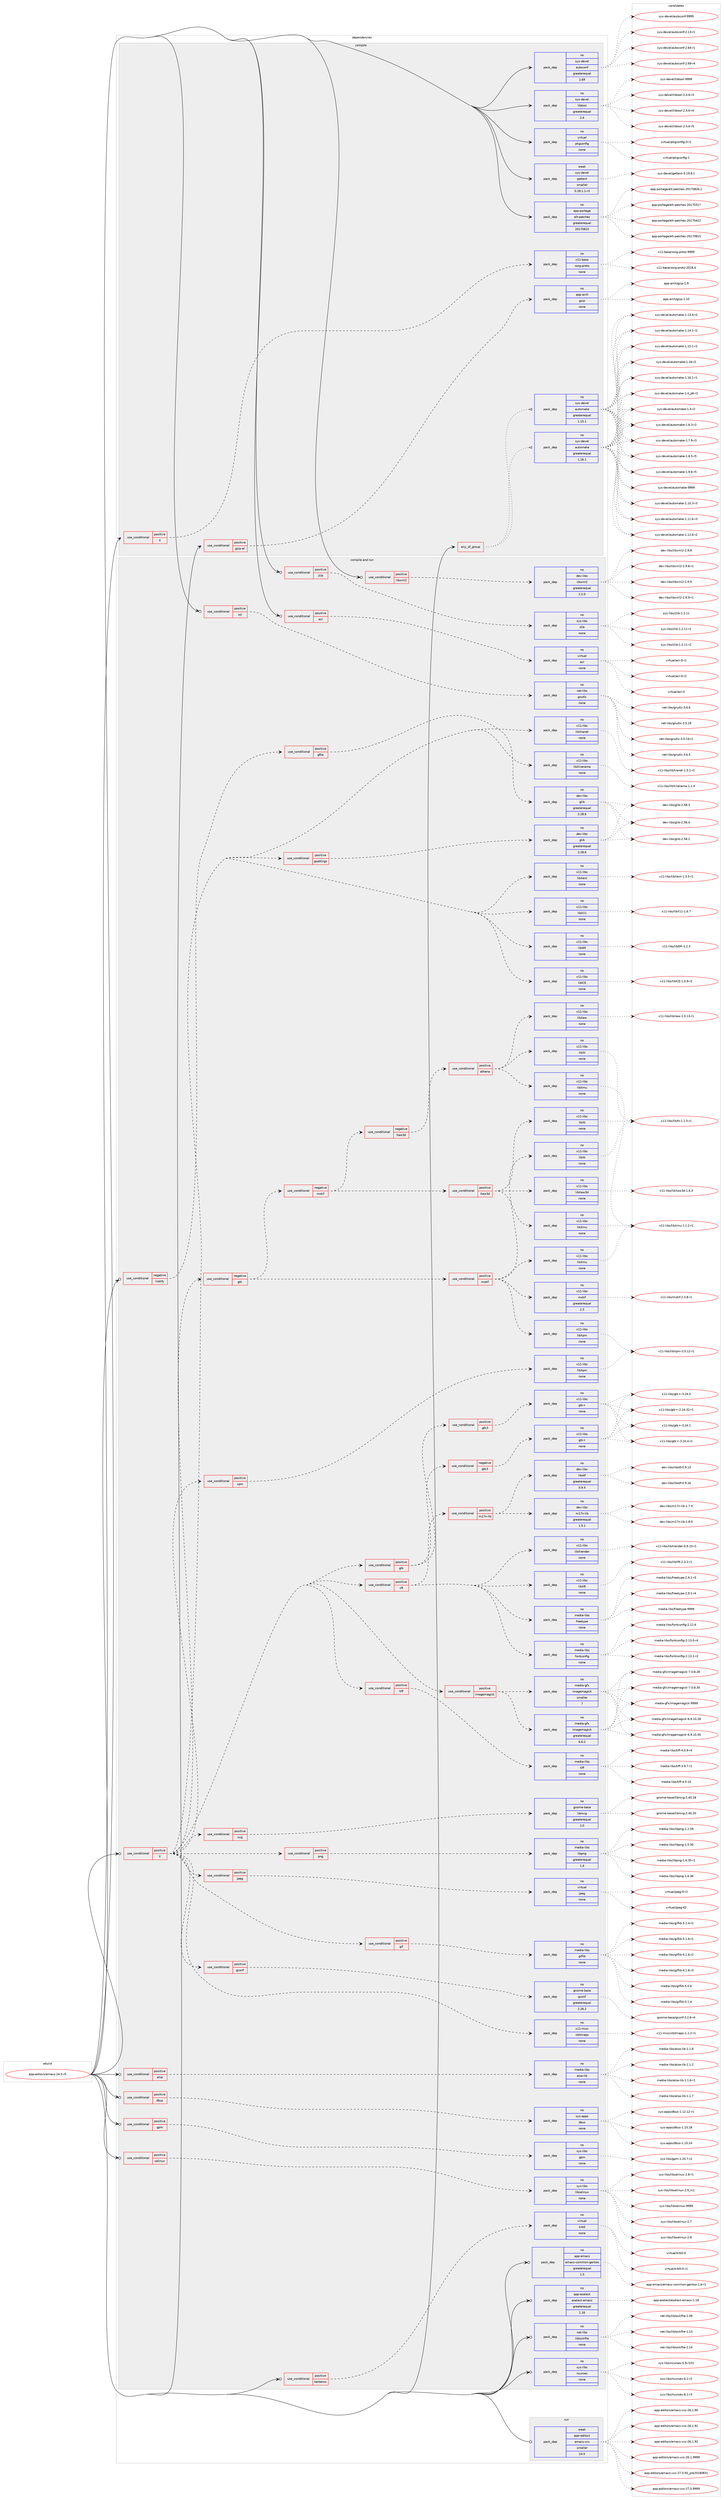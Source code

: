 digraph prolog {

# *************
# Graph options
# *************

newrank=true;
concentrate=true;
compound=true;
graph [rankdir=LR,fontname=Helvetica,fontsize=10,ranksep=1.5];#, ranksep=2.5, nodesep=0.2];
edge  [arrowhead=vee];
node  [fontname=Helvetica,fontsize=10];

# **********
# The ebuild
# **********

subgraph cluster_leftcol {
color=gray;
rank=same;
label=<<i>ebuild</i>>;
id [label="app-editors/emacs-24.5-r5", color=red, width=4, href="../app-editors/emacs-24.5-r5.svg"];
}

# ****************
# The dependencies
# ****************

subgraph cluster_midcol {
color=gray;
label=<<i>dependencies</i>>;
subgraph cluster_compile {
fillcolor="#eeeeee";
style=filled;
label=<<i>compile</i>>;
subgraph any19375 {
dependency1278756 [label=<<TABLE BORDER="0" CELLBORDER="1" CELLSPACING="0" CELLPADDING="4"><TR><TD CELLPADDING="10">any_of_group</TD></TR></TABLE>>, shape=none, color=red];subgraph pack910631 {
dependency1278757 [label=<<TABLE BORDER="0" CELLBORDER="1" CELLSPACING="0" CELLPADDING="4" WIDTH="220"><TR><TD ROWSPAN="6" CELLPADDING="30">pack_dep</TD></TR><TR><TD WIDTH="110">no</TD></TR><TR><TD>sys-devel</TD></TR><TR><TD>automake</TD></TR><TR><TD>greaterequal</TD></TR><TR><TD>1.16.1</TD></TR></TABLE>>, shape=none, color=blue];
}
dependency1278756:e -> dependency1278757:w [weight=20,style="dotted",arrowhead="oinv"];
subgraph pack910632 {
dependency1278758 [label=<<TABLE BORDER="0" CELLBORDER="1" CELLSPACING="0" CELLPADDING="4" WIDTH="220"><TR><TD ROWSPAN="6" CELLPADDING="30">pack_dep</TD></TR><TR><TD WIDTH="110">no</TD></TR><TR><TD>sys-devel</TD></TR><TR><TD>automake</TD></TR><TR><TD>greaterequal</TD></TR><TR><TD>1.15.1</TD></TR></TABLE>>, shape=none, color=blue];
}
dependency1278756:e -> dependency1278758:w [weight=20,style="dotted",arrowhead="oinv"];
}
id:e -> dependency1278756:w [weight=20,style="solid",arrowhead="vee"];
subgraph cond348222 {
dependency1278759 [label=<<TABLE BORDER="0" CELLBORDER="1" CELLSPACING="0" CELLPADDING="4"><TR><TD ROWSPAN="3" CELLPADDING="10">use_conditional</TD></TR><TR><TD>positive</TD></TR><TR><TD>X</TD></TR></TABLE>>, shape=none, color=red];
subgraph pack910633 {
dependency1278760 [label=<<TABLE BORDER="0" CELLBORDER="1" CELLSPACING="0" CELLPADDING="4" WIDTH="220"><TR><TD ROWSPAN="6" CELLPADDING="30">pack_dep</TD></TR><TR><TD WIDTH="110">no</TD></TR><TR><TD>x11-base</TD></TR><TR><TD>xorg-proto</TD></TR><TR><TD>none</TD></TR><TR><TD></TD></TR></TABLE>>, shape=none, color=blue];
}
dependency1278759:e -> dependency1278760:w [weight=20,style="dashed",arrowhead="vee"];
}
id:e -> dependency1278759:w [weight=20,style="solid",arrowhead="vee"];
subgraph cond348223 {
dependency1278761 [label=<<TABLE BORDER="0" CELLBORDER="1" CELLSPACING="0" CELLPADDING="4"><TR><TD ROWSPAN="3" CELLPADDING="10">use_conditional</TD></TR><TR><TD>positive</TD></TR><TR><TD>gzip-el</TD></TR></TABLE>>, shape=none, color=red];
subgraph pack910634 {
dependency1278762 [label=<<TABLE BORDER="0" CELLBORDER="1" CELLSPACING="0" CELLPADDING="4" WIDTH="220"><TR><TD ROWSPAN="6" CELLPADDING="30">pack_dep</TD></TR><TR><TD WIDTH="110">no</TD></TR><TR><TD>app-arch</TD></TR><TR><TD>gzip</TD></TR><TR><TD>none</TD></TR><TR><TD></TD></TR></TABLE>>, shape=none, color=blue];
}
dependency1278761:e -> dependency1278762:w [weight=20,style="dashed",arrowhead="vee"];
}
id:e -> dependency1278761:w [weight=20,style="solid",arrowhead="vee"];
subgraph pack910635 {
dependency1278763 [label=<<TABLE BORDER="0" CELLBORDER="1" CELLSPACING="0" CELLPADDING="4" WIDTH="220"><TR><TD ROWSPAN="6" CELLPADDING="30">pack_dep</TD></TR><TR><TD WIDTH="110">no</TD></TR><TR><TD>app-portage</TD></TR><TR><TD>elt-patches</TD></TR><TR><TD>greaterequal</TD></TR><TR><TD>20170815</TD></TR></TABLE>>, shape=none, color=blue];
}
id:e -> dependency1278763:w [weight=20,style="solid",arrowhead="vee"];
subgraph pack910636 {
dependency1278764 [label=<<TABLE BORDER="0" CELLBORDER="1" CELLSPACING="0" CELLPADDING="4" WIDTH="220"><TR><TD ROWSPAN="6" CELLPADDING="30">pack_dep</TD></TR><TR><TD WIDTH="110">no</TD></TR><TR><TD>sys-devel</TD></TR><TR><TD>autoconf</TD></TR><TR><TD>greaterequal</TD></TR><TR><TD>2.69</TD></TR></TABLE>>, shape=none, color=blue];
}
id:e -> dependency1278764:w [weight=20,style="solid",arrowhead="vee"];
subgraph pack910637 {
dependency1278765 [label=<<TABLE BORDER="0" CELLBORDER="1" CELLSPACING="0" CELLPADDING="4" WIDTH="220"><TR><TD ROWSPAN="6" CELLPADDING="30">pack_dep</TD></TR><TR><TD WIDTH="110">no</TD></TR><TR><TD>sys-devel</TD></TR><TR><TD>libtool</TD></TR><TR><TD>greaterequal</TD></TR><TR><TD>2.4</TD></TR></TABLE>>, shape=none, color=blue];
}
id:e -> dependency1278765:w [weight=20,style="solid",arrowhead="vee"];
subgraph pack910638 {
dependency1278766 [label=<<TABLE BORDER="0" CELLBORDER="1" CELLSPACING="0" CELLPADDING="4" WIDTH="220"><TR><TD ROWSPAN="6" CELLPADDING="30">pack_dep</TD></TR><TR><TD WIDTH="110">no</TD></TR><TR><TD>virtual</TD></TR><TR><TD>pkgconfig</TD></TR><TR><TD>none</TD></TR><TR><TD></TD></TR></TABLE>>, shape=none, color=blue];
}
id:e -> dependency1278766:w [weight=20,style="solid",arrowhead="vee"];
subgraph pack910639 {
dependency1278767 [label=<<TABLE BORDER="0" CELLBORDER="1" CELLSPACING="0" CELLPADDING="4" WIDTH="220"><TR><TD ROWSPAN="6" CELLPADDING="30">pack_dep</TD></TR><TR><TD WIDTH="110">weak</TD></TR><TR><TD>sys-devel</TD></TR><TR><TD>gettext</TD></TR><TR><TD>smaller</TD></TR><TR><TD>0.18.1.1-r3</TD></TR></TABLE>>, shape=none, color=blue];
}
id:e -> dependency1278767:w [weight=20,style="solid",arrowhead="vee"];
}
subgraph cluster_compileandrun {
fillcolor="#eeeeee";
style=filled;
label=<<i>compile and run</i>>;
subgraph cond348224 {
dependency1278768 [label=<<TABLE BORDER="0" CELLBORDER="1" CELLSPACING="0" CELLPADDING="4"><TR><TD ROWSPAN="3" CELLPADDING="10">use_conditional</TD></TR><TR><TD>negative</TD></TR><TR><TD>inotify</TD></TR></TABLE>>, shape=none, color=red];
subgraph cond348225 {
dependency1278769 [label=<<TABLE BORDER="0" CELLBORDER="1" CELLSPACING="0" CELLPADDING="4"><TR><TD ROWSPAN="3" CELLPADDING="10">use_conditional</TD></TR><TR><TD>positive</TD></TR><TR><TD>gfile</TD></TR></TABLE>>, shape=none, color=red];
subgraph pack910640 {
dependency1278770 [label=<<TABLE BORDER="0" CELLBORDER="1" CELLSPACING="0" CELLPADDING="4" WIDTH="220"><TR><TD ROWSPAN="6" CELLPADDING="30">pack_dep</TD></TR><TR><TD WIDTH="110">no</TD></TR><TR><TD>dev-libs</TD></TR><TR><TD>glib</TD></TR><TR><TD>greaterequal</TD></TR><TR><TD>2.28.6</TD></TR></TABLE>>, shape=none, color=blue];
}
dependency1278769:e -> dependency1278770:w [weight=20,style="dashed",arrowhead="vee"];
}
dependency1278768:e -> dependency1278769:w [weight=20,style="dashed",arrowhead="vee"];
}
id:e -> dependency1278768:w [weight=20,style="solid",arrowhead="odotvee"];
subgraph cond348226 {
dependency1278771 [label=<<TABLE BORDER="0" CELLBORDER="1" CELLSPACING="0" CELLPADDING="4"><TR><TD ROWSPAN="3" CELLPADDING="10">use_conditional</TD></TR><TR><TD>positive</TD></TR><TR><TD>X</TD></TR></TABLE>>, shape=none, color=red];
subgraph pack910641 {
dependency1278772 [label=<<TABLE BORDER="0" CELLBORDER="1" CELLSPACING="0" CELLPADDING="4" WIDTH="220"><TR><TD ROWSPAN="6" CELLPADDING="30">pack_dep</TD></TR><TR><TD WIDTH="110">no</TD></TR><TR><TD>x11-libs</TD></TR><TR><TD>libICE</TD></TR><TR><TD>none</TD></TR><TR><TD></TD></TR></TABLE>>, shape=none, color=blue];
}
dependency1278771:e -> dependency1278772:w [weight=20,style="dashed",arrowhead="vee"];
subgraph pack910642 {
dependency1278773 [label=<<TABLE BORDER="0" CELLBORDER="1" CELLSPACING="0" CELLPADDING="4" WIDTH="220"><TR><TD ROWSPAN="6" CELLPADDING="30">pack_dep</TD></TR><TR><TD WIDTH="110">no</TD></TR><TR><TD>x11-libs</TD></TR><TR><TD>libSM</TD></TR><TR><TD>none</TD></TR><TR><TD></TD></TR></TABLE>>, shape=none, color=blue];
}
dependency1278771:e -> dependency1278773:w [weight=20,style="dashed",arrowhead="vee"];
subgraph pack910643 {
dependency1278774 [label=<<TABLE BORDER="0" CELLBORDER="1" CELLSPACING="0" CELLPADDING="4" WIDTH="220"><TR><TD ROWSPAN="6" CELLPADDING="30">pack_dep</TD></TR><TR><TD WIDTH="110">no</TD></TR><TR><TD>x11-libs</TD></TR><TR><TD>libX11</TD></TR><TR><TD>none</TD></TR><TR><TD></TD></TR></TABLE>>, shape=none, color=blue];
}
dependency1278771:e -> dependency1278774:w [weight=20,style="dashed",arrowhead="vee"];
subgraph pack910644 {
dependency1278775 [label=<<TABLE BORDER="0" CELLBORDER="1" CELLSPACING="0" CELLPADDING="4" WIDTH="220"><TR><TD ROWSPAN="6" CELLPADDING="30">pack_dep</TD></TR><TR><TD WIDTH="110">no</TD></TR><TR><TD>x11-libs</TD></TR><TR><TD>libXext</TD></TR><TR><TD>none</TD></TR><TR><TD></TD></TR></TABLE>>, shape=none, color=blue];
}
dependency1278771:e -> dependency1278775:w [weight=20,style="dashed",arrowhead="vee"];
subgraph pack910645 {
dependency1278776 [label=<<TABLE BORDER="0" CELLBORDER="1" CELLSPACING="0" CELLPADDING="4" WIDTH="220"><TR><TD ROWSPAN="6" CELLPADDING="30">pack_dep</TD></TR><TR><TD WIDTH="110">no</TD></TR><TR><TD>x11-libs</TD></TR><TR><TD>libXinerama</TD></TR><TR><TD>none</TD></TR><TR><TD></TD></TR></TABLE>>, shape=none, color=blue];
}
dependency1278771:e -> dependency1278776:w [weight=20,style="dashed",arrowhead="vee"];
subgraph pack910646 {
dependency1278777 [label=<<TABLE BORDER="0" CELLBORDER="1" CELLSPACING="0" CELLPADDING="4" WIDTH="220"><TR><TD ROWSPAN="6" CELLPADDING="30">pack_dep</TD></TR><TR><TD WIDTH="110">no</TD></TR><TR><TD>x11-libs</TD></TR><TR><TD>libXrandr</TD></TR><TR><TD>none</TD></TR><TR><TD></TD></TR></TABLE>>, shape=none, color=blue];
}
dependency1278771:e -> dependency1278777:w [weight=20,style="dashed",arrowhead="vee"];
subgraph pack910647 {
dependency1278778 [label=<<TABLE BORDER="0" CELLBORDER="1" CELLSPACING="0" CELLPADDING="4" WIDTH="220"><TR><TD ROWSPAN="6" CELLPADDING="30">pack_dep</TD></TR><TR><TD WIDTH="110">no</TD></TR><TR><TD>x11-misc</TD></TR><TR><TD>xbitmaps</TD></TR><TR><TD>none</TD></TR><TR><TD></TD></TR></TABLE>>, shape=none, color=blue];
}
dependency1278771:e -> dependency1278778:w [weight=20,style="dashed",arrowhead="vee"];
subgraph cond348227 {
dependency1278779 [label=<<TABLE BORDER="0" CELLBORDER="1" CELLSPACING="0" CELLPADDING="4"><TR><TD ROWSPAN="3" CELLPADDING="10">use_conditional</TD></TR><TR><TD>positive</TD></TR><TR><TD>gconf</TD></TR></TABLE>>, shape=none, color=red];
subgraph pack910648 {
dependency1278780 [label=<<TABLE BORDER="0" CELLBORDER="1" CELLSPACING="0" CELLPADDING="4" WIDTH="220"><TR><TD ROWSPAN="6" CELLPADDING="30">pack_dep</TD></TR><TR><TD WIDTH="110">no</TD></TR><TR><TD>gnome-base</TD></TR><TR><TD>gconf</TD></TR><TR><TD>greaterequal</TD></TR><TR><TD>2.26.2</TD></TR></TABLE>>, shape=none, color=blue];
}
dependency1278779:e -> dependency1278780:w [weight=20,style="dashed",arrowhead="vee"];
}
dependency1278771:e -> dependency1278779:w [weight=20,style="dashed",arrowhead="vee"];
subgraph cond348228 {
dependency1278781 [label=<<TABLE BORDER="0" CELLBORDER="1" CELLSPACING="0" CELLPADDING="4"><TR><TD ROWSPAN="3" CELLPADDING="10">use_conditional</TD></TR><TR><TD>positive</TD></TR><TR><TD>gsettings</TD></TR></TABLE>>, shape=none, color=red];
subgraph pack910649 {
dependency1278782 [label=<<TABLE BORDER="0" CELLBORDER="1" CELLSPACING="0" CELLPADDING="4" WIDTH="220"><TR><TD ROWSPAN="6" CELLPADDING="30">pack_dep</TD></TR><TR><TD WIDTH="110">no</TD></TR><TR><TD>dev-libs</TD></TR><TR><TD>glib</TD></TR><TR><TD>greaterequal</TD></TR><TR><TD>2.28.6</TD></TR></TABLE>>, shape=none, color=blue];
}
dependency1278781:e -> dependency1278782:w [weight=20,style="dashed",arrowhead="vee"];
}
dependency1278771:e -> dependency1278781:w [weight=20,style="dashed",arrowhead="vee"];
subgraph cond348229 {
dependency1278783 [label=<<TABLE BORDER="0" CELLBORDER="1" CELLSPACING="0" CELLPADDING="4"><TR><TD ROWSPAN="3" CELLPADDING="10">use_conditional</TD></TR><TR><TD>positive</TD></TR><TR><TD>gif</TD></TR></TABLE>>, shape=none, color=red];
subgraph pack910650 {
dependency1278784 [label=<<TABLE BORDER="0" CELLBORDER="1" CELLSPACING="0" CELLPADDING="4" WIDTH="220"><TR><TD ROWSPAN="6" CELLPADDING="30">pack_dep</TD></TR><TR><TD WIDTH="110">no</TD></TR><TR><TD>media-libs</TD></TR><TR><TD>giflib</TD></TR><TR><TD>none</TD></TR><TR><TD></TD></TR></TABLE>>, shape=none, color=blue];
}
dependency1278783:e -> dependency1278784:w [weight=20,style="dashed",arrowhead="vee"];
}
dependency1278771:e -> dependency1278783:w [weight=20,style="dashed",arrowhead="vee"];
subgraph cond348230 {
dependency1278785 [label=<<TABLE BORDER="0" CELLBORDER="1" CELLSPACING="0" CELLPADDING="4"><TR><TD ROWSPAN="3" CELLPADDING="10">use_conditional</TD></TR><TR><TD>positive</TD></TR><TR><TD>jpeg</TD></TR></TABLE>>, shape=none, color=red];
subgraph pack910651 {
dependency1278786 [label=<<TABLE BORDER="0" CELLBORDER="1" CELLSPACING="0" CELLPADDING="4" WIDTH="220"><TR><TD ROWSPAN="6" CELLPADDING="30">pack_dep</TD></TR><TR><TD WIDTH="110">no</TD></TR><TR><TD>virtual</TD></TR><TR><TD>jpeg</TD></TR><TR><TD>none</TD></TR><TR><TD></TD></TR></TABLE>>, shape=none, color=blue];
}
dependency1278785:e -> dependency1278786:w [weight=20,style="dashed",arrowhead="vee"];
}
dependency1278771:e -> dependency1278785:w [weight=20,style="dashed",arrowhead="vee"];
subgraph cond348231 {
dependency1278787 [label=<<TABLE BORDER="0" CELLBORDER="1" CELLSPACING="0" CELLPADDING="4"><TR><TD ROWSPAN="3" CELLPADDING="10">use_conditional</TD></TR><TR><TD>positive</TD></TR><TR><TD>png</TD></TR></TABLE>>, shape=none, color=red];
subgraph pack910652 {
dependency1278788 [label=<<TABLE BORDER="0" CELLBORDER="1" CELLSPACING="0" CELLPADDING="4" WIDTH="220"><TR><TD ROWSPAN="6" CELLPADDING="30">pack_dep</TD></TR><TR><TD WIDTH="110">no</TD></TR><TR><TD>media-libs</TD></TR><TR><TD>libpng</TD></TR><TR><TD>greaterequal</TD></TR><TR><TD>1.4</TD></TR></TABLE>>, shape=none, color=blue];
}
dependency1278787:e -> dependency1278788:w [weight=20,style="dashed",arrowhead="vee"];
}
dependency1278771:e -> dependency1278787:w [weight=20,style="dashed",arrowhead="vee"];
subgraph cond348232 {
dependency1278789 [label=<<TABLE BORDER="0" CELLBORDER="1" CELLSPACING="0" CELLPADDING="4"><TR><TD ROWSPAN="3" CELLPADDING="10">use_conditional</TD></TR><TR><TD>positive</TD></TR><TR><TD>svg</TD></TR></TABLE>>, shape=none, color=red];
subgraph pack910653 {
dependency1278790 [label=<<TABLE BORDER="0" CELLBORDER="1" CELLSPACING="0" CELLPADDING="4" WIDTH="220"><TR><TD ROWSPAN="6" CELLPADDING="30">pack_dep</TD></TR><TR><TD WIDTH="110">no</TD></TR><TR><TD>gnome-base</TD></TR><TR><TD>librsvg</TD></TR><TR><TD>greaterequal</TD></TR><TR><TD>2.0</TD></TR></TABLE>>, shape=none, color=blue];
}
dependency1278789:e -> dependency1278790:w [weight=20,style="dashed",arrowhead="vee"];
}
dependency1278771:e -> dependency1278789:w [weight=20,style="dashed",arrowhead="vee"];
subgraph cond348233 {
dependency1278791 [label=<<TABLE BORDER="0" CELLBORDER="1" CELLSPACING="0" CELLPADDING="4"><TR><TD ROWSPAN="3" CELLPADDING="10">use_conditional</TD></TR><TR><TD>positive</TD></TR><TR><TD>tiff</TD></TR></TABLE>>, shape=none, color=red];
subgraph pack910654 {
dependency1278792 [label=<<TABLE BORDER="0" CELLBORDER="1" CELLSPACING="0" CELLPADDING="4" WIDTH="220"><TR><TD ROWSPAN="6" CELLPADDING="30">pack_dep</TD></TR><TR><TD WIDTH="110">no</TD></TR><TR><TD>media-libs</TD></TR><TR><TD>tiff</TD></TR><TR><TD>none</TD></TR><TR><TD></TD></TR></TABLE>>, shape=none, color=blue];
}
dependency1278791:e -> dependency1278792:w [weight=20,style="dashed",arrowhead="vee"];
}
dependency1278771:e -> dependency1278791:w [weight=20,style="dashed",arrowhead="vee"];
subgraph cond348234 {
dependency1278793 [label=<<TABLE BORDER="0" CELLBORDER="1" CELLSPACING="0" CELLPADDING="4"><TR><TD ROWSPAN="3" CELLPADDING="10">use_conditional</TD></TR><TR><TD>positive</TD></TR><TR><TD>xpm</TD></TR></TABLE>>, shape=none, color=red];
subgraph pack910655 {
dependency1278794 [label=<<TABLE BORDER="0" CELLBORDER="1" CELLSPACING="0" CELLPADDING="4" WIDTH="220"><TR><TD ROWSPAN="6" CELLPADDING="30">pack_dep</TD></TR><TR><TD WIDTH="110">no</TD></TR><TR><TD>x11-libs</TD></TR><TR><TD>libXpm</TD></TR><TR><TD>none</TD></TR><TR><TD></TD></TR></TABLE>>, shape=none, color=blue];
}
dependency1278793:e -> dependency1278794:w [weight=20,style="dashed",arrowhead="vee"];
}
dependency1278771:e -> dependency1278793:w [weight=20,style="dashed",arrowhead="vee"];
subgraph cond348235 {
dependency1278795 [label=<<TABLE BORDER="0" CELLBORDER="1" CELLSPACING="0" CELLPADDING="4"><TR><TD ROWSPAN="3" CELLPADDING="10">use_conditional</TD></TR><TR><TD>positive</TD></TR><TR><TD>imagemagick</TD></TR></TABLE>>, shape=none, color=red];
subgraph pack910656 {
dependency1278796 [label=<<TABLE BORDER="0" CELLBORDER="1" CELLSPACING="0" CELLPADDING="4" WIDTH="220"><TR><TD ROWSPAN="6" CELLPADDING="30">pack_dep</TD></TR><TR><TD WIDTH="110">no</TD></TR><TR><TD>media-gfx</TD></TR><TR><TD>imagemagick</TD></TR><TR><TD>greaterequal</TD></TR><TR><TD>6.6.2</TD></TR></TABLE>>, shape=none, color=blue];
}
dependency1278795:e -> dependency1278796:w [weight=20,style="dashed",arrowhead="vee"];
subgraph pack910657 {
dependency1278797 [label=<<TABLE BORDER="0" CELLBORDER="1" CELLSPACING="0" CELLPADDING="4" WIDTH="220"><TR><TD ROWSPAN="6" CELLPADDING="30">pack_dep</TD></TR><TR><TD WIDTH="110">no</TD></TR><TR><TD>media-gfx</TD></TR><TR><TD>imagemagick</TD></TR><TR><TD>smaller</TD></TR><TR><TD>7</TD></TR></TABLE>>, shape=none, color=blue];
}
dependency1278795:e -> dependency1278797:w [weight=20,style="dashed",arrowhead="vee"];
}
dependency1278771:e -> dependency1278795:w [weight=20,style="dashed",arrowhead="vee"];
subgraph cond348236 {
dependency1278798 [label=<<TABLE BORDER="0" CELLBORDER="1" CELLSPACING="0" CELLPADDING="4"><TR><TD ROWSPAN="3" CELLPADDING="10">use_conditional</TD></TR><TR><TD>positive</TD></TR><TR><TD>xft</TD></TR></TABLE>>, shape=none, color=red];
subgraph pack910658 {
dependency1278799 [label=<<TABLE BORDER="0" CELLBORDER="1" CELLSPACING="0" CELLPADDING="4" WIDTH="220"><TR><TD ROWSPAN="6" CELLPADDING="30">pack_dep</TD></TR><TR><TD WIDTH="110">no</TD></TR><TR><TD>media-libs</TD></TR><TR><TD>fontconfig</TD></TR><TR><TD>none</TD></TR><TR><TD></TD></TR></TABLE>>, shape=none, color=blue];
}
dependency1278798:e -> dependency1278799:w [weight=20,style="dashed",arrowhead="vee"];
subgraph pack910659 {
dependency1278800 [label=<<TABLE BORDER="0" CELLBORDER="1" CELLSPACING="0" CELLPADDING="4" WIDTH="220"><TR><TD ROWSPAN="6" CELLPADDING="30">pack_dep</TD></TR><TR><TD WIDTH="110">no</TD></TR><TR><TD>media-libs</TD></TR><TR><TD>freetype</TD></TR><TR><TD>none</TD></TR><TR><TD></TD></TR></TABLE>>, shape=none, color=blue];
}
dependency1278798:e -> dependency1278800:w [weight=20,style="dashed",arrowhead="vee"];
subgraph pack910660 {
dependency1278801 [label=<<TABLE BORDER="0" CELLBORDER="1" CELLSPACING="0" CELLPADDING="4" WIDTH="220"><TR><TD ROWSPAN="6" CELLPADDING="30">pack_dep</TD></TR><TR><TD WIDTH="110">no</TD></TR><TR><TD>x11-libs</TD></TR><TR><TD>libXft</TD></TR><TR><TD>none</TD></TR><TR><TD></TD></TR></TABLE>>, shape=none, color=blue];
}
dependency1278798:e -> dependency1278801:w [weight=20,style="dashed",arrowhead="vee"];
subgraph pack910661 {
dependency1278802 [label=<<TABLE BORDER="0" CELLBORDER="1" CELLSPACING="0" CELLPADDING="4" WIDTH="220"><TR><TD ROWSPAN="6" CELLPADDING="30">pack_dep</TD></TR><TR><TD WIDTH="110">no</TD></TR><TR><TD>x11-libs</TD></TR><TR><TD>libXrender</TD></TR><TR><TD>none</TD></TR><TR><TD></TD></TR></TABLE>>, shape=none, color=blue];
}
dependency1278798:e -> dependency1278802:w [weight=20,style="dashed",arrowhead="vee"];
subgraph cond348237 {
dependency1278803 [label=<<TABLE BORDER="0" CELLBORDER="1" CELLSPACING="0" CELLPADDING="4"><TR><TD ROWSPAN="3" CELLPADDING="10">use_conditional</TD></TR><TR><TD>positive</TD></TR><TR><TD>m17n-lib</TD></TR></TABLE>>, shape=none, color=red];
subgraph pack910662 {
dependency1278804 [label=<<TABLE BORDER="0" CELLBORDER="1" CELLSPACING="0" CELLPADDING="4" WIDTH="220"><TR><TD ROWSPAN="6" CELLPADDING="30">pack_dep</TD></TR><TR><TD WIDTH="110">no</TD></TR><TR><TD>dev-libs</TD></TR><TR><TD>libotf</TD></TR><TR><TD>greaterequal</TD></TR><TR><TD>0.9.4</TD></TR></TABLE>>, shape=none, color=blue];
}
dependency1278803:e -> dependency1278804:w [weight=20,style="dashed",arrowhead="vee"];
subgraph pack910663 {
dependency1278805 [label=<<TABLE BORDER="0" CELLBORDER="1" CELLSPACING="0" CELLPADDING="4" WIDTH="220"><TR><TD ROWSPAN="6" CELLPADDING="30">pack_dep</TD></TR><TR><TD WIDTH="110">no</TD></TR><TR><TD>dev-libs</TD></TR><TR><TD>m17n-lib</TD></TR><TR><TD>greaterequal</TD></TR><TR><TD>1.5.1</TD></TR></TABLE>>, shape=none, color=blue];
}
dependency1278803:e -> dependency1278805:w [weight=20,style="dashed",arrowhead="vee"];
}
dependency1278798:e -> dependency1278803:w [weight=20,style="dashed",arrowhead="vee"];
}
dependency1278771:e -> dependency1278798:w [weight=20,style="dashed",arrowhead="vee"];
subgraph cond348238 {
dependency1278806 [label=<<TABLE BORDER="0" CELLBORDER="1" CELLSPACING="0" CELLPADDING="4"><TR><TD ROWSPAN="3" CELLPADDING="10">use_conditional</TD></TR><TR><TD>positive</TD></TR><TR><TD>gtk</TD></TR></TABLE>>, shape=none, color=red];
subgraph cond348239 {
dependency1278807 [label=<<TABLE BORDER="0" CELLBORDER="1" CELLSPACING="0" CELLPADDING="4"><TR><TD ROWSPAN="3" CELLPADDING="10">use_conditional</TD></TR><TR><TD>positive</TD></TR><TR><TD>gtk3</TD></TR></TABLE>>, shape=none, color=red];
subgraph pack910664 {
dependency1278808 [label=<<TABLE BORDER="0" CELLBORDER="1" CELLSPACING="0" CELLPADDING="4" WIDTH="220"><TR><TD ROWSPAN="6" CELLPADDING="30">pack_dep</TD></TR><TR><TD WIDTH="110">no</TD></TR><TR><TD>x11-libs</TD></TR><TR><TD>gtk+</TD></TR><TR><TD>none</TD></TR><TR><TD></TD></TR></TABLE>>, shape=none, color=blue];
}
dependency1278807:e -> dependency1278808:w [weight=20,style="dashed",arrowhead="vee"];
}
dependency1278806:e -> dependency1278807:w [weight=20,style="dashed",arrowhead="vee"];
subgraph cond348240 {
dependency1278809 [label=<<TABLE BORDER="0" CELLBORDER="1" CELLSPACING="0" CELLPADDING="4"><TR><TD ROWSPAN="3" CELLPADDING="10">use_conditional</TD></TR><TR><TD>negative</TD></TR><TR><TD>gtk3</TD></TR></TABLE>>, shape=none, color=red];
subgraph pack910665 {
dependency1278810 [label=<<TABLE BORDER="0" CELLBORDER="1" CELLSPACING="0" CELLPADDING="4" WIDTH="220"><TR><TD ROWSPAN="6" CELLPADDING="30">pack_dep</TD></TR><TR><TD WIDTH="110">no</TD></TR><TR><TD>x11-libs</TD></TR><TR><TD>gtk+</TD></TR><TR><TD>none</TD></TR><TR><TD></TD></TR></TABLE>>, shape=none, color=blue];
}
dependency1278809:e -> dependency1278810:w [weight=20,style="dashed",arrowhead="vee"];
}
dependency1278806:e -> dependency1278809:w [weight=20,style="dashed",arrowhead="vee"];
}
dependency1278771:e -> dependency1278806:w [weight=20,style="dashed",arrowhead="vee"];
subgraph cond348241 {
dependency1278811 [label=<<TABLE BORDER="0" CELLBORDER="1" CELLSPACING="0" CELLPADDING="4"><TR><TD ROWSPAN="3" CELLPADDING="10">use_conditional</TD></TR><TR><TD>negative</TD></TR><TR><TD>gtk</TD></TR></TABLE>>, shape=none, color=red];
subgraph cond348242 {
dependency1278812 [label=<<TABLE BORDER="0" CELLBORDER="1" CELLSPACING="0" CELLPADDING="4"><TR><TD ROWSPAN="3" CELLPADDING="10">use_conditional</TD></TR><TR><TD>positive</TD></TR><TR><TD>motif</TD></TR></TABLE>>, shape=none, color=red];
subgraph pack910666 {
dependency1278813 [label=<<TABLE BORDER="0" CELLBORDER="1" CELLSPACING="0" CELLPADDING="4" WIDTH="220"><TR><TD ROWSPAN="6" CELLPADDING="30">pack_dep</TD></TR><TR><TD WIDTH="110">no</TD></TR><TR><TD>x11-libs</TD></TR><TR><TD>motif</TD></TR><TR><TD>greaterequal</TD></TR><TR><TD>2.3</TD></TR></TABLE>>, shape=none, color=blue];
}
dependency1278812:e -> dependency1278813:w [weight=20,style="dashed",arrowhead="vee"];
subgraph pack910667 {
dependency1278814 [label=<<TABLE BORDER="0" CELLBORDER="1" CELLSPACING="0" CELLPADDING="4" WIDTH="220"><TR><TD ROWSPAN="6" CELLPADDING="30">pack_dep</TD></TR><TR><TD WIDTH="110">no</TD></TR><TR><TD>x11-libs</TD></TR><TR><TD>libXpm</TD></TR><TR><TD>none</TD></TR><TR><TD></TD></TR></TABLE>>, shape=none, color=blue];
}
dependency1278812:e -> dependency1278814:w [weight=20,style="dashed",arrowhead="vee"];
subgraph pack910668 {
dependency1278815 [label=<<TABLE BORDER="0" CELLBORDER="1" CELLSPACING="0" CELLPADDING="4" WIDTH="220"><TR><TD ROWSPAN="6" CELLPADDING="30">pack_dep</TD></TR><TR><TD WIDTH="110">no</TD></TR><TR><TD>x11-libs</TD></TR><TR><TD>libXmu</TD></TR><TR><TD>none</TD></TR><TR><TD></TD></TR></TABLE>>, shape=none, color=blue];
}
dependency1278812:e -> dependency1278815:w [weight=20,style="dashed",arrowhead="vee"];
subgraph pack910669 {
dependency1278816 [label=<<TABLE BORDER="0" CELLBORDER="1" CELLSPACING="0" CELLPADDING="4" WIDTH="220"><TR><TD ROWSPAN="6" CELLPADDING="30">pack_dep</TD></TR><TR><TD WIDTH="110">no</TD></TR><TR><TD>x11-libs</TD></TR><TR><TD>libXt</TD></TR><TR><TD>none</TD></TR><TR><TD></TD></TR></TABLE>>, shape=none, color=blue];
}
dependency1278812:e -> dependency1278816:w [weight=20,style="dashed",arrowhead="vee"];
}
dependency1278811:e -> dependency1278812:w [weight=20,style="dashed",arrowhead="vee"];
subgraph cond348243 {
dependency1278817 [label=<<TABLE BORDER="0" CELLBORDER="1" CELLSPACING="0" CELLPADDING="4"><TR><TD ROWSPAN="3" CELLPADDING="10">use_conditional</TD></TR><TR><TD>negative</TD></TR><TR><TD>motif</TD></TR></TABLE>>, shape=none, color=red];
subgraph cond348244 {
dependency1278818 [label=<<TABLE BORDER="0" CELLBORDER="1" CELLSPACING="0" CELLPADDING="4"><TR><TD ROWSPAN="3" CELLPADDING="10">use_conditional</TD></TR><TR><TD>positive</TD></TR><TR><TD>Xaw3d</TD></TR></TABLE>>, shape=none, color=red];
subgraph pack910670 {
dependency1278819 [label=<<TABLE BORDER="0" CELLBORDER="1" CELLSPACING="0" CELLPADDING="4" WIDTH="220"><TR><TD ROWSPAN="6" CELLPADDING="30">pack_dep</TD></TR><TR><TD WIDTH="110">no</TD></TR><TR><TD>x11-libs</TD></TR><TR><TD>libXaw3d</TD></TR><TR><TD>none</TD></TR><TR><TD></TD></TR></TABLE>>, shape=none, color=blue];
}
dependency1278818:e -> dependency1278819:w [weight=20,style="dashed",arrowhead="vee"];
subgraph pack910671 {
dependency1278820 [label=<<TABLE BORDER="0" CELLBORDER="1" CELLSPACING="0" CELLPADDING="4" WIDTH="220"><TR><TD ROWSPAN="6" CELLPADDING="30">pack_dep</TD></TR><TR><TD WIDTH="110">no</TD></TR><TR><TD>x11-libs</TD></TR><TR><TD>libXmu</TD></TR><TR><TD>none</TD></TR><TR><TD></TD></TR></TABLE>>, shape=none, color=blue];
}
dependency1278818:e -> dependency1278820:w [weight=20,style="dashed",arrowhead="vee"];
subgraph pack910672 {
dependency1278821 [label=<<TABLE BORDER="0" CELLBORDER="1" CELLSPACING="0" CELLPADDING="4" WIDTH="220"><TR><TD ROWSPAN="6" CELLPADDING="30">pack_dep</TD></TR><TR><TD WIDTH="110">no</TD></TR><TR><TD>x11-libs</TD></TR><TR><TD>libXt</TD></TR><TR><TD>none</TD></TR><TR><TD></TD></TR></TABLE>>, shape=none, color=blue];
}
dependency1278818:e -> dependency1278821:w [weight=20,style="dashed",arrowhead="vee"];
}
dependency1278817:e -> dependency1278818:w [weight=20,style="dashed",arrowhead="vee"];
subgraph cond348245 {
dependency1278822 [label=<<TABLE BORDER="0" CELLBORDER="1" CELLSPACING="0" CELLPADDING="4"><TR><TD ROWSPAN="3" CELLPADDING="10">use_conditional</TD></TR><TR><TD>negative</TD></TR><TR><TD>Xaw3d</TD></TR></TABLE>>, shape=none, color=red];
subgraph cond348246 {
dependency1278823 [label=<<TABLE BORDER="0" CELLBORDER="1" CELLSPACING="0" CELLPADDING="4"><TR><TD ROWSPAN="3" CELLPADDING="10">use_conditional</TD></TR><TR><TD>positive</TD></TR><TR><TD>athena</TD></TR></TABLE>>, shape=none, color=red];
subgraph pack910673 {
dependency1278824 [label=<<TABLE BORDER="0" CELLBORDER="1" CELLSPACING="0" CELLPADDING="4" WIDTH="220"><TR><TD ROWSPAN="6" CELLPADDING="30">pack_dep</TD></TR><TR><TD WIDTH="110">no</TD></TR><TR><TD>x11-libs</TD></TR><TR><TD>libXaw</TD></TR><TR><TD>none</TD></TR><TR><TD></TD></TR></TABLE>>, shape=none, color=blue];
}
dependency1278823:e -> dependency1278824:w [weight=20,style="dashed",arrowhead="vee"];
subgraph pack910674 {
dependency1278825 [label=<<TABLE BORDER="0" CELLBORDER="1" CELLSPACING="0" CELLPADDING="4" WIDTH="220"><TR><TD ROWSPAN="6" CELLPADDING="30">pack_dep</TD></TR><TR><TD WIDTH="110">no</TD></TR><TR><TD>x11-libs</TD></TR><TR><TD>libXmu</TD></TR><TR><TD>none</TD></TR><TR><TD></TD></TR></TABLE>>, shape=none, color=blue];
}
dependency1278823:e -> dependency1278825:w [weight=20,style="dashed",arrowhead="vee"];
subgraph pack910675 {
dependency1278826 [label=<<TABLE BORDER="0" CELLBORDER="1" CELLSPACING="0" CELLPADDING="4" WIDTH="220"><TR><TD ROWSPAN="6" CELLPADDING="30">pack_dep</TD></TR><TR><TD WIDTH="110">no</TD></TR><TR><TD>x11-libs</TD></TR><TR><TD>libXt</TD></TR><TR><TD>none</TD></TR><TR><TD></TD></TR></TABLE>>, shape=none, color=blue];
}
dependency1278823:e -> dependency1278826:w [weight=20,style="dashed",arrowhead="vee"];
}
dependency1278822:e -> dependency1278823:w [weight=20,style="dashed",arrowhead="vee"];
}
dependency1278817:e -> dependency1278822:w [weight=20,style="dashed",arrowhead="vee"];
}
dependency1278811:e -> dependency1278817:w [weight=20,style="dashed",arrowhead="vee"];
}
dependency1278771:e -> dependency1278811:w [weight=20,style="dashed",arrowhead="vee"];
}
id:e -> dependency1278771:w [weight=20,style="solid",arrowhead="odotvee"];
subgraph cond348247 {
dependency1278827 [label=<<TABLE BORDER="0" CELLBORDER="1" CELLSPACING="0" CELLPADDING="4"><TR><TD ROWSPAN="3" CELLPADDING="10">use_conditional</TD></TR><TR><TD>positive</TD></TR><TR><TD>acl</TD></TR></TABLE>>, shape=none, color=red];
subgraph pack910676 {
dependency1278828 [label=<<TABLE BORDER="0" CELLBORDER="1" CELLSPACING="0" CELLPADDING="4" WIDTH="220"><TR><TD ROWSPAN="6" CELLPADDING="30">pack_dep</TD></TR><TR><TD WIDTH="110">no</TD></TR><TR><TD>virtual</TD></TR><TR><TD>acl</TD></TR><TR><TD>none</TD></TR><TR><TD></TD></TR></TABLE>>, shape=none, color=blue];
}
dependency1278827:e -> dependency1278828:w [weight=20,style="dashed",arrowhead="vee"];
}
id:e -> dependency1278827:w [weight=20,style="solid",arrowhead="odotvee"];
subgraph cond348248 {
dependency1278829 [label=<<TABLE BORDER="0" CELLBORDER="1" CELLSPACING="0" CELLPADDING="4"><TR><TD ROWSPAN="3" CELLPADDING="10">use_conditional</TD></TR><TR><TD>positive</TD></TR><TR><TD>alsa</TD></TR></TABLE>>, shape=none, color=red];
subgraph pack910677 {
dependency1278830 [label=<<TABLE BORDER="0" CELLBORDER="1" CELLSPACING="0" CELLPADDING="4" WIDTH="220"><TR><TD ROWSPAN="6" CELLPADDING="30">pack_dep</TD></TR><TR><TD WIDTH="110">no</TD></TR><TR><TD>media-libs</TD></TR><TR><TD>alsa-lib</TD></TR><TR><TD>none</TD></TR><TR><TD></TD></TR></TABLE>>, shape=none, color=blue];
}
dependency1278829:e -> dependency1278830:w [weight=20,style="dashed",arrowhead="vee"];
}
id:e -> dependency1278829:w [weight=20,style="solid",arrowhead="odotvee"];
subgraph cond348249 {
dependency1278831 [label=<<TABLE BORDER="0" CELLBORDER="1" CELLSPACING="0" CELLPADDING="4"><TR><TD ROWSPAN="3" CELLPADDING="10">use_conditional</TD></TR><TR><TD>positive</TD></TR><TR><TD>dbus</TD></TR></TABLE>>, shape=none, color=red];
subgraph pack910678 {
dependency1278832 [label=<<TABLE BORDER="0" CELLBORDER="1" CELLSPACING="0" CELLPADDING="4" WIDTH="220"><TR><TD ROWSPAN="6" CELLPADDING="30">pack_dep</TD></TR><TR><TD WIDTH="110">no</TD></TR><TR><TD>sys-apps</TD></TR><TR><TD>dbus</TD></TR><TR><TD>none</TD></TR><TR><TD></TD></TR></TABLE>>, shape=none, color=blue];
}
dependency1278831:e -> dependency1278832:w [weight=20,style="dashed",arrowhead="vee"];
}
id:e -> dependency1278831:w [weight=20,style="solid",arrowhead="odotvee"];
subgraph cond348250 {
dependency1278833 [label=<<TABLE BORDER="0" CELLBORDER="1" CELLSPACING="0" CELLPADDING="4"><TR><TD ROWSPAN="3" CELLPADDING="10">use_conditional</TD></TR><TR><TD>positive</TD></TR><TR><TD>gpm</TD></TR></TABLE>>, shape=none, color=red];
subgraph pack910679 {
dependency1278834 [label=<<TABLE BORDER="0" CELLBORDER="1" CELLSPACING="0" CELLPADDING="4" WIDTH="220"><TR><TD ROWSPAN="6" CELLPADDING="30">pack_dep</TD></TR><TR><TD WIDTH="110">no</TD></TR><TR><TD>sys-libs</TD></TR><TR><TD>gpm</TD></TR><TR><TD>none</TD></TR><TR><TD></TD></TR></TABLE>>, shape=none, color=blue];
}
dependency1278833:e -> dependency1278834:w [weight=20,style="dashed",arrowhead="vee"];
}
id:e -> dependency1278833:w [weight=20,style="solid",arrowhead="odotvee"];
subgraph cond348251 {
dependency1278835 [label=<<TABLE BORDER="0" CELLBORDER="1" CELLSPACING="0" CELLPADDING="4"><TR><TD ROWSPAN="3" CELLPADDING="10">use_conditional</TD></TR><TR><TD>positive</TD></TR><TR><TD>kerberos</TD></TR></TABLE>>, shape=none, color=red];
subgraph pack910680 {
dependency1278836 [label=<<TABLE BORDER="0" CELLBORDER="1" CELLSPACING="0" CELLPADDING="4" WIDTH="220"><TR><TD ROWSPAN="6" CELLPADDING="30">pack_dep</TD></TR><TR><TD WIDTH="110">no</TD></TR><TR><TD>virtual</TD></TR><TR><TD>krb5</TD></TR><TR><TD>none</TD></TR><TR><TD></TD></TR></TABLE>>, shape=none, color=blue];
}
dependency1278835:e -> dependency1278836:w [weight=20,style="dashed",arrowhead="vee"];
}
id:e -> dependency1278835:w [weight=20,style="solid",arrowhead="odotvee"];
subgraph cond348252 {
dependency1278837 [label=<<TABLE BORDER="0" CELLBORDER="1" CELLSPACING="0" CELLPADDING="4"><TR><TD ROWSPAN="3" CELLPADDING="10">use_conditional</TD></TR><TR><TD>positive</TD></TR><TR><TD>libxml2</TD></TR></TABLE>>, shape=none, color=red];
subgraph pack910681 {
dependency1278838 [label=<<TABLE BORDER="0" CELLBORDER="1" CELLSPACING="0" CELLPADDING="4" WIDTH="220"><TR><TD ROWSPAN="6" CELLPADDING="30">pack_dep</TD></TR><TR><TD WIDTH="110">no</TD></TR><TR><TD>dev-libs</TD></TR><TR><TD>libxml2</TD></TR><TR><TD>greaterequal</TD></TR><TR><TD>2.2.0</TD></TR></TABLE>>, shape=none, color=blue];
}
dependency1278837:e -> dependency1278838:w [weight=20,style="dashed",arrowhead="vee"];
}
id:e -> dependency1278837:w [weight=20,style="solid",arrowhead="odotvee"];
subgraph cond348253 {
dependency1278839 [label=<<TABLE BORDER="0" CELLBORDER="1" CELLSPACING="0" CELLPADDING="4"><TR><TD ROWSPAN="3" CELLPADDING="10">use_conditional</TD></TR><TR><TD>positive</TD></TR><TR><TD>selinux</TD></TR></TABLE>>, shape=none, color=red];
subgraph pack910682 {
dependency1278840 [label=<<TABLE BORDER="0" CELLBORDER="1" CELLSPACING="0" CELLPADDING="4" WIDTH="220"><TR><TD ROWSPAN="6" CELLPADDING="30">pack_dep</TD></TR><TR><TD WIDTH="110">no</TD></TR><TR><TD>sys-libs</TD></TR><TR><TD>libselinux</TD></TR><TR><TD>none</TD></TR><TR><TD></TD></TR></TABLE>>, shape=none, color=blue];
}
dependency1278839:e -> dependency1278840:w [weight=20,style="dashed",arrowhead="vee"];
}
id:e -> dependency1278839:w [weight=20,style="solid",arrowhead="odotvee"];
subgraph cond348254 {
dependency1278841 [label=<<TABLE BORDER="0" CELLBORDER="1" CELLSPACING="0" CELLPADDING="4"><TR><TD ROWSPAN="3" CELLPADDING="10">use_conditional</TD></TR><TR><TD>positive</TD></TR><TR><TD>ssl</TD></TR></TABLE>>, shape=none, color=red];
subgraph pack910683 {
dependency1278842 [label=<<TABLE BORDER="0" CELLBORDER="1" CELLSPACING="0" CELLPADDING="4" WIDTH="220"><TR><TD ROWSPAN="6" CELLPADDING="30">pack_dep</TD></TR><TR><TD WIDTH="110">no</TD></TR><TR><TD>net-libs</TD></TR><TR><TD>gnutls</TD></TR><TR><TD>none</TD></TR><TR><TD></TD></TR></TABLE>>, shape=none, color=blue];
}
dependency1278841:e -> dependency1278842:w [weight=20,style="dashed",arrowhead="vee"];
}
id:e -> dependency1278841:w [weight=20,style="solid",arrowhead="odotvee"];
subgraph cond348255 {
dependency1278843 [label=<<TABLE BORDER="0" CELLBORDER="1" CELLSPACING="0" CELLPADDING="4"><TR><TD ROWSPAN="3" CELLPADDING="10">use_conditional</TD></TR><TR><TD>positive</TD></TR><TR><TD>zlib</TD></TR></TABLE>>, shape=none, color=red];
subgraph pack910684 {
dependency1278844 [label=<<TABLE BORDER="0" CELLBORDER="1" CELLSPACING="0" CELLPADDING="4" WIDTH="220"><TR><TD ROWSPAN="6" CELLPADDING="30">pack_dep</TD></TR><TR><TD WIDTH="110">no</TD></TR><TR><TD>sys-libs</TD></TR><TR><TD>zlib</TD></TR><TR><TD>none</TD></TR><TR><TD></TD></TR></TABLE>>, shape=none, color=blue];
}
dependency1278843:e -> dependency1278844:w [weight=20,style="dashed",arrowhead="vee"];
}
id:e -> dependency1278843:w [weight=20,style="solid",arrowhead="odotvee"];
subgraph pack910685 {
dependency1278845 [label=<<TABLE BORDER="0" CELLBORDER="1" CELLSPACING="0" CELLPADDING="4" WIDTH="220"><TR><TD ROWSPAN="6" CELLPADDING="30">pack_dep</TD></TR><TR><TD WIDTH="110">no</TD></TR><TR><TD>app-emacs</TD></TR><TR><TD>emacs-common-gentoo</TD></TR><TR><TD>greaterequal</TD></TR><TR><TD>1.5</TD></TR></TABLE>>, shape=none, color=blue];
}
id:e -> dependency1278845:w [weight=20,style="solid",arrowhead="odotvee"];
subgraph pack910686 {
dependency1278846 [label=<<TABLE BORDER="0" CELLBORDER="1" CELLSPACING="0" CELLPADDING="4" WIDTH="220"><TR><TD ROWSPAN="6" CELLPADDING="30">pack_dep</TD></TR><TR><TD WIDTH="110">no</TD></TR><TR><TD>app-eselect</TD></TR><TR><TD>eselect-emacs</TD></TR><TR><TD>greaterequal</TD></TR><TR><TD>1.16</TD></TR></TABLE>>, shape=none, color=blue];
}
id:e -> dependency1278846:w [weight=20,style="solid",arrowhead="odotvee"];
subgraph pack910687 {
dependency1278847 [label=<<TABLE BORDER="0" CELLBORDER="1" CELLSPACING="0" CELLPADDING="4" WIDTH="220"><TR><TD ROWSPAN="6" CELLPADDING="30">pack_dep</TD></TR><TR><TD WIDTH="110">no</TD></TR><TR><TD>net-libs</TD></TR><TR><TD>liblockfile</TD></TR><TR><TD>none</TD></TR><TR><TD></TD></TR></TABLE>>, shape=none, color=blue];
}
id:e -> dependency1278847:w [weight=20,style="solid",arrowhead="odotvee"];
subgraph pack910688 {
dependency1278848 [label=<<TABLE BORDER="0" CELLBORDER="1" CELLSPACING="0" CELLPADDING="4" WIDTH="220"><TR><TD ROWSPAN="6" CELLPADDING="30">pack_dep</TD></TR><TR><TD WIDTH="110">no</TD></TR><TR><TD>sys-libs</TD></TR><TR><TD>ncurses</TD></TR><TR><TD>none</TD></TR><TR><TD></TD></TR></TABLE>>, shape=none, color=blue];
}
id:e -> dependency1278848:w [weight=20,style="solid",arrowhead="odotvee"];
}
subgraph cluster_run {
fillcolor="#eeeeee";
style=filled;
label=<<i>run</i>>;
subgraph pack910689 {
dependency1278849 [label=<<TABLE BORDER="0" CELLBORDER="1" CELLSPACING="0" CELLPADDING="4" WIDTH="220"><TR><TD ROWSPAN="6" CELLPADDING="30">pack_dep</TD></TR><TR><TD WIDTH="110">weak</TD></TR><TR><TD>app-editors</TD></TR><TR><TD>emacs-vcs</TD></TR><TR><TD>smaller</TD></TR><TR><TD>24.5</TD></TR></TABLE>>, shape=none, color=blue];
}
id:e -> dependency1278849:w [weight=20,style="solid",arrowhead="odot"];
}
}

# **************
# The candidates
# **************

subgraph cluster_choices {
rank=same;
color=gray;
label=<<i>candidates</i>>;

subgraph choice910631 {
color=black;
nodesep=1;
choice11512111545100101118101108479711711611110997107101454946494846514511451 [label="sys-devel/automake-1.10.3-r3", color=red, width=4,href="../sys-devel/automake-1.10.3-r3.svg"];
choice11512111545100101118101108479711711611110997107101454946494946544511451 [label="sys-devel/automake-1.11.6-r3", color=red, width=4,href="../sys-devel/automake-1.11.6-r3.svg"];
choice11512111545100101118101108479711711611110997107101454946495046544511450 [label="sys-devel/automake-1.12.6-r2", color=red, width=4,href="../sys-devel/automake-1.12.6-r2.svg"];
choice11512111545100101118101108479711711611110997107101454946495146524511450 [label="sys-devel/automake-1.13.4-r2", color=red, width=4,href="../sys-devel/automake-1.13.4-r2.svg"];
choice11512111545100101118101108479711711611110997107101454946495246494511450 [label="sys-devel/automake-1.14.1-r2", color=red, width=4,href="../sys-devel/automake-1.14.1-r2.svg"];
choice11512111545100101118101108479711711611110997107101454946495346494511450 [label="sys-devel/automake-1.15.1-r2", color=red, width=4,href="../sys-devel/automake-1.15.1-r2.svg"];
choice1151211154510010111810110847971171161111099710710145494649544511450 [label="sys-devel/automake-1.16-r2", color=red, width=4,href="../sys-devel/automake-1.16-r2.svg"];
choice11512111545100101118101108479711711611110997107101454946495446494511449 [label="sys-devel/automake-1.16.1-r1", color=red, width=4,href="../sys-devel/automake-1.16.1-r1.svg"];
choice115121115451001011181011084797117116111109971071014549465295112544511450 [label="sys-devel/automake-1.4_p6-r2", color=red, width=4,href="../sys-devel/automake-1.4_p6-r2.svg"];
choice11512111545100101118101108479711711611110997107101454946534511450 [label="sys-devel/automake-1.5-r2", color=red, width=4,href="../sys-devel/automake-1.5-r2.svg"];
choice115121115451001011181011084797117116111109971071014549465446514511450 [label="sys-devel/automake-1.6.3-r2", color=red, width=4,href="../sys-devel/automake-1.6.3-r2.svg"];
choice115121115451001011181011084797117116111109971071014549465546574511451 [label="sys-devel/automake-1.7.9-r3", color=red, width=4,href="../sys-devel/automake-1.7.9-r3.svg"];
choice115121115451001011181011084797117116111109971071014549465646534511453 [label="sys-devel/automake-1.8.5-r5", color=red, width=4,href="../sys-devel/automake-1.8.5-r5.svg"];
choice115121115451001011181011084797117116111109971071014549465746544511453 [label="sys-devel/automake-1.9.6-r5", color=red, width=4,href="../sys-devel/automake-1.9.6-r5.svg"];
choice115121115451001011181011084797117116111109971071014557575757 [label="sys-devel/automake-9999", color=red, width=4,href="../sys-devel/automake-9999.svg"];
dependency1278757:e -> choice11512111545100101118101108479711711611110997107101454946494846514511451:w [style=dotted,weight="100"];
dependency1278757:e -> choice11512111545100101118101108479711711611110997107101454946494946544511451:w [style=dotted,weight="100"];
dependency1278757:e -> choice11512111545100101118101108479711711611110997107101454946495046544511450:w [style=dotted,weight="100"];
dependency1278757:e -> choice11512111545100101118101108479711711611110997107101454946495146524511450:w [style=dotted,weight="100"];
dependency1278757:e -> choice11512111545100101118101108479711711611110997107101454946495246494511450:w [style=dotted,weight="100"];
dependency1278757:e -> choice11512111545100101118101108479711711611110997107101454946495346494511450:w [style=dotted,weight="100"];
dependency1278757:e -> choice1151211154510010111810110847971171161111099710710145494649544511450:w [style=dotted,weight="100"];
dependency1278757:e -> choice11512111545100101118101108479711711611110997107101454946495446494511449:w [style=dotted,weight="100"];
dependency1278757:e -> choice115121115451001011181011084797117116111109971071014549465295112544511450:w [style=dotted,weight="100"];
dependency1278757:e -> choice11512111545100101118101108479711711611110997107101454946534511450:w [style=dotted,weight="100"];
dependency1278757:e -> choice115121115451001011181011084797117116111109971071014549465446514511450:w [style=dotted,weight="100"];
dependency1278757:e -> choice115121115451001011181011084797117116111109971071014549465546574511451:w [style=dotted,weight="100"];
dependency1278757:e -> choice115121115451001011181011084797117116111109971071014549465646534511453:w [style=dotted,weight="100"];
dependency1278757:e -> choice115121115451001011181011084797117116111109971071014549465746544511453:w [style=dotted,weight="100"];
dependency1278757:e -> choice115121115451001011181011084797117116111109971071014557575757:w [style=dotted,weight="100"];
}
subgraph choice910632 {
color=black;
nodesep=1;
choice11512111545100101118101108479711711611110997107101454946494846514511451 [label="sys-devel/automake-1.10.3-r3", color=red, width=4,href="../sys-devel/automake-1.10.3-r3.svg"];
choice11512111545100101118101108479711711611110997107101454946494946544511451 [label="sys-devel/automake-1.11.6-r3", color=red, width=4,href="../sys-devel/automake-1.11.6-r3.svg"];
choice11512111545100101118101108479711711611110997107101454946495046544511450 [label="sys-devel/automake-1.12.6-r2", color=red, width=4,href="../sys-devel/automake-1.12.6-r2.svg"];
choice11512111545100101118101108479711711611110997107101454946495146524511450 [label="sys-devel/automake-1.13.4-r2", color=red, width=4,href="../sys-devel/automake-1.13.4-r2.svg"];
choice11512111545100101118101108479711711611110997107101454946495246494511450 [label="sys-devel/automake-1.14.1-r2", color=red, width=4,href="../sys-devel/automake-1.14.1-r2.svg"];
choice11512111545100101118101108479711711611110997107101454946495346494511450 [label="sys-devel/automake-1.15.1-r2", color=red, width=4,href="../sys-devel/automake-1.15.1-r2.svg"];
choice1151211154510010111810110847971171161111099710710145494649544511450 [label="sys-devel/automake-1.16-r2", color=red, width=4,href="../sys-devel/automake-1.16-r2.svg"];
choice11512111545100101118101108479711711611110997107101454946495446494511449 [label="sys-devel/automake-1.16.1-r1", color=red, width=4,href="../sys-devel/automake-1.16.1-r1.svg"];
choice115121115451001011181011084797117116111109971071014549465295112544511450 [label="sys-devel/automake-1.4_p6-r2", color=red, width=4,href="../sys-devel/automake-1.4_p6-r2.svg"];
choice11512111545100101118101108479711711611110997107101454946534511450 [label="sys-devel/automake-1.5-r2", color=red, width=4,href="../sys-devel/automake-1.5-r2.svg"];
choice115121115451001011181011084797117116111109971071014549465446514511450 [label="sys-devel/automake-1.6.3-r2", color=red, width=4,href="../sys-devel/automake-1.6.3-r2.svg"];
choice115121115451001011181011084797117116111109971071014549465546574511451 [label="sys-devel/automake-1.7.9-r3", color=red, width=4,href="../sys-devel/automake-1.7.9-r3.svg"];
choice115121115451001011181011084797117116111109971071014549465646534511453 [label="sys-devel/automake-1.8.5-r5", color=red, width=4,href="../sys-devel/automake-1.8.5-r5.svg"];
choice115121115451001011181011084797117116111109971071014549465746544511453 [label="sys-devel/automake-1.9.6-r5", color=red, width=4,href="../sys-devel/automake-1.9.6-r5.svg"];
choice115121115451001011181011084797117116111109971071014557575757 [label="sys-devel/automake-9999", color=red, width=4,href="../sys-devel/automake-9999.svg"];
dependency1278758:e -> choice11512111545100101118101108479711711611110997107101454946494846514511451:w [style=dotted,weight="100"];
dependency1278758:e -> choice11512111545100101118101108479711711611110997107101454946494946544511451:w [style=dotted,weight="100"];
dependency1278758:e -> choice11512111545100101118101108479711711611110997107101454946495046544511450:w [style=dotted,weight="100"];
dependency1278758:e -> choice11512111545100101118101108479711711611110997107101454946495146524511450:w [style=dotted,weight="100"];
dependency1278758:e -> choice11512111545100101118101108479711711611110997107101454946495246494511450:w [style=dotted,weight="100"];
dependency1278758:e -> choice11512111545100101118101108479711711611110997107101454946495346494511450:w [style=dotted,weight="100"];
dependency1278758:e -> choice1151211154510010111810110847971171161111099710710145494649544511450:w [style=dotted,weight="100"];
dependency1278758:e -> choice11512111545100101118101108479711711611110997107101454946495446494511449:w [style=dotted,weight="100"];
dependency1278758:e -> choice115121115451001011181011084797117116111109971071014549465295112544511450:w [style=dotted,weight="100"];
dependency1278758:e -> choice11512111545100101118101108479711711611110997107101454946534511450:w [style=dotted,weight="100"];
dependency1278758:e -> choice115121115451001011181011084797117116111109971071014549465446514511450:w [style=dotted,weight="100"];
dependency1278758:e -> choice115121115451001011181011084797117116111109971071014549465546574511451:w [style=dotted,weight="100"];
dependency1278758:e -> choice115121115451001011181011084797117116111109971071014549465646534511453:w [style=dotted,weight="100"];
dependency1278758:e -> choice115121115451001011181011084797117116111109971071014549465746544511453:w [style=dotted,weight="100"];
dependency1278758:e -> choice115121115451001011181011084797117116111109971071014557575757:w [style=dotted,weight="100"];
}
subgraph choice910633 {
color=black;
nodesep=1;
choice1204949459897115101471201111141034511211411111611145504849564652 [label="x11-base/xorg-proto-2018.4", color=red, width=4,href="../x11-base/xorg-proto-2018.4.svg"];
choice120494945989711510147120111114103451121141111161114557575757 [label="x11-base/xorg-proto-9999", color=red, width=4,href="../x11-base/xorg-proto-9999.svg"];
dependency1278760:e -> choice1204949459897115101471201111141034511211411111611145504849564652:w [style=dotted,weight="100"];
dependency1278760:e -> choice120494945989711510147120111114103451121141111161114557575757:w [style=dotted,weight="100"];
}
subgraph choice910634 {
color=black;
nodesep=1;
choice97112112459711499104471031221051124549464948 [label="app-arch/gzip-1.10", color=red, width=4,href="../app-arch/gzip-1.10.svg"];
choice971121124597114991044710312210511245494657 [label="app-arch/gzip-1.9", color=red, width=4,href="../app-arch/gzip-1.9.svg"];
dependency1278762:e -> choice97112112459711499104471031221051124549464948:w [style=dotted,weight="100"];
dependency1278762:e -> choice971121124597114991044710312210511245494657:w [style=dotted,weight="100"];
}
subgraph choice910635 {
color=black;
nodesep=1;
choice97112112451121111141169710310147101108116451129711699104101115455048495548514955 [label="app-portage/elt-patches-20170317", color=red, width=4,href="../app-portage/elt-patches-20170317.svg"];
choice97112112451121111141169710310147101108116451129711699104101115455048495548525050 [label="app-portage/elt-patches-20170422", color=red, width=4,href="../app-portage/elt-patches-20170422.svg"];
choice97112112451121111141169710310147101108116451129711699104101115455048495548564953 [label="app-portage/elt-patches-20170815", color=red, width=4,href="../app-portage/elt-patches-20170815.svg"];
choice971121124511211111411697103101471011081164511297116991041011154550484955485650544649 [label="app-portage/elt-patches-20170826.1", color=red, width=4,href="../app-portage/elt-patches-20170826.1.svg"];
dependency1278763:e -> choice97112112451121111141169710310147101108116451129711699104101115455048495548514955:w [style=dotted,weight="100"];
dependency1278763:e -> choice97112112451121111141169710310147101108116451129711699104101115455048495548525050:w [style=dotted,weight="100"];
dependency1278763:e -> choice97112112451121111141169710310147101108116451129711699104101115455048495548564953:w [style=dotted,weight="100"];
dependency1278763:e -> choice971121124511211111411697103101471011081164511297116991041011154550484955485650544649:w [style=dotted,weight="100"];
}
subgraph choice910636 {
color=black;
nodesep=1;
choice1151211154510010111810110847971171161119911111010245504649514511449 [label="sys-devel/autoconf-2.13-r1", color=red, width=4,href="../sys-devel/autoconf-2.13-r1.svg"];
choice1151211154510010111810110847971171161119911111010245504654524511449 [label="sys-devel/autoconf-2.64-r1", color=red, width=4,href="../sys-devel/autoconf-2.64-r1.svg"];
choice1151211154510010111810110847971171161119911111010245504654574511452 [label="sys-devel/autoconf-2.69-r4", color=red, width=4,href="../sys-devel/autoconf-2.69-r4.svg"];
choice115121115451001011181011084797117116111991111101024557575757 [label="sys-devel/autoconf-9999", color=red, width=4,href="../sys-devel/autoconf-9999.svg"];
dependency1278764:e -> choice1151211154510010111810110847971171161119911111010245504649514511449:w [style=dotted,weight="100"];
dependency1278764:e -> choice1151211154510010111810110847971171161119911111010245504654524511449:w [style=dotted,weight="100"];
dependency1278764:e -> choice1151211154510010111810110847971171161119911111010245504654574511452:w [style=dotted,weight="100"];
dependency1278764:e -> choice115121115451001011181011084797117116111991111101024557575757:w [style=dotted,weight="100"];
}
subgraph choice910637 {
color=black;
nodesep=1;
choice1151211154510010111810110847108105981161111111084550465246544511451 [label="sys-devel/libtool-2.4.6-r3", color=red, width=4,href="../sys-devel/libtool-2.4.6-r3.svg"];
choice1151211154510010111810110847108105981161111111084550465246544511452 [label="sys-devel/libtool-2.4.6-r4", color=red, width=4,href="../sys-devel/libtool-2.4.6-r4.svg"];
choice1151211154510010111810110847108105981161111111084550465246544511453 [label="sys-devel/libtool-2.4.6-r5", color=red, width=4,href="../sys-devel/libtool-2.4.6-r5.svg"];
choice1151211154510010111810110847108105981161111111084557575757 [label="sys-devel/libtool-9999", color=red, width=4,href="../sys-devel/libtool-9999.svg"];
dependency1278765:e -> choice1151211154510010111810110847108105981161111111084550465246544511451:w [style=dotted,weight="100"];
dependency1278765:e -> choice1151211154510010111810110847108105981161111111084550465246544511452:w [style=dotted,weight="100"];
dependency1278765:e -> choice1151211154510010111810110847108105981161111111084550465246544511453:w [style=dotted,weight="100"];
dependency1278765:e -> choice1151211154510010111810110847108105981161111111084557575757:w [style=dotted,weight="100"];
}
subgraph choice910638 {
color=black;
nodesep=1;
choice11810511411611797108471121071039911111010210510345484511449 [label="virtual/pkgconfig-0-r1", color=red, width=4,href="../virtual/pkgconfig-0-r1.svg"];
choice1181051141161179710847112107103991111101021051034549 [label="virtual/pkgconfig-1", color=red, width=4,href="../virtual/pkgconfig-1.svg"];
dependency1278766:e -> choice11810511411611797108471121071039911111010210510345484511449:w [style=dotted,weight="100"];
dependency1278766:e -> choice1181051141161179710847112107103991111101021051034549:w [style=dotted,weight="100"];
}
subgraph choice910639 {
color=black;
nodesep=1;
choice1151211154510010111810110847103101116116101120116454846495746564649 [label="sys-devel/gettext-0.19.8.1", color=red, width=4,href="../sys-devel/gettext-0.19.8.1.svg"];
dependency1278767:e -> choice1151211154510010111810110847103101116116101120116454846495746564649:w [style=dotted,weight="100"];
}
subgraph choice910640 {
color=black;
nodesep=1;
choice1001011184510810598115471031081059845504653544652 [label="dev-libs/glib-2.56.4", color=red, width=4,href="../dev-libs/glib-2.56.4.svg"];
choice1001011184510810598115471031081059845504653564650 [label="dev-libs/glib-2.58.2", color=red, width=4,href="../dev-libs/glib-2.58.2.svg"];
choice1001011184510810598115471031081059845504653564651 [label="dev-libs/glib-2.58.3", color=red, width=4,href="../dev-libs/glib-2.58.3.svg"];
dependency1278770:e -> choice1001011184510810598115471031081059845504653544652:w [style=dotted,weight="100"];
dependency1278770:e -> choice1001011184510810598115471031081059845504653564650:w [style=dotted,weight="100"];
dependency1278770:e -> choice1001011184510810598115471031081059845504653564651:w [style=dotted,weight="100"];
}
subgraph choice910641 {
color=black;
nodesep=1;
choice1204949451081059811547108105987367694549464846574511450 [label="x11-libs/libICE-1.0.9-r2", color=red, width=4,href="../x11-libs/libICE-1.0.9-r2.svg"];
dependency1278772:e -> choice1204949451081059811547108105987367694549464846574511450:w [style=dotted,weight="100"];
}
subgraph choice910642 {
color=black;
nodesep=1;
choice1204949451081059811547108105988377454946504651 [label="x11-libs/libSM-1.2.3", color=red, width=4,href="../x11-libs/libSM-1.2.3.svg"];
dependency1278773:e -> choice1204949451081059811547108105988377454946504651:w [style=dotted,weight="100"];
}
subgraph choice910643 {
color=black;
nodesep=1;
choice120494945108105981154710810598884949454946544655 [label="x11-libs/libX11-1.6.7", color=red, width=4,href="../x11-libs/libX11-1.6.7.svg"];
dependency1278774:e -> choice120494945108105981154710810598884949454946544655:w [style=dotted,weight="100"];
}
subgraph choice910644 {
color=black;
nodesep=1;
choice120494945108105981154710810598881011201164549465146514511449 [label="x11-libs/libXext-1.3.3-r1", color=red, width=4,href="../x11-libs/libXext-1.3.3-r1.svg"];
dependency1278775:e -> choice120494945108105981154710810598881011201164549465146514511449:w [style=dotted,weight="100"];
}
subgraph choice910645 {
color=black;
nodesep=1;
choice120494945108105981154710810598881051101011149710997454946494652 [label="x11-libs/libXinerama-1.1.4", color=red, width=4,href="../x11-libs/libXinerama-1.1.4.svg"];
dependency1278776:e -> choice120494945108105981154710810598881051101011149710997454946494652:w [style=dotted,weight="100"];
}
subgraph choice910646 {
color=black;
nodesep=1;
choice12049494510810598115471081059888114971101001144549465346494511449 [label="x11-libs/libXrandr-1.5.1-r1", color=red, width=4,href="../x11-libs/libXrandr-1.5.1-r1.svg"];
dependency1278777:e -> choice12049494510810598115471081059888114971101001144549465346494511449:w [style=dotted,weight="100"];
}
subgraph choice910647 {
color=black;
nodesep=1;
choice120494945109105115994712098105116109971121154549464946504511449 [label="x11-misc/xbitmaps-1.1.2-r1", color=red, width=4,href="../x11-misc/xbitmaps-1.1.2-r1.svg"];
dependency1278778:e -> choice120494945109105115994712098105116109971121154549464946504511449:w [style=dotted,weight="100"];
}
subgraph choice910648 {
color=black;
nodesep=1;
choice10311011110910145989711510147103991111101024551465046544511452 [label="gnome-base/gconf-3.2.6-r4", color=red, width=4,href="../gnome-base/gconf-3.2.6-r4.svg"];
dependency1278780:e -> choice10311011110910145989711510147103991111101024551465046544511452:w [style=dotted,weight="100"];
}
subgraph choice910649 {
color=black;
nodesep=1;
choice1001011184510810598115471031081059845504653544652 [label="dev-libs/glib-2.56.4", color=red, width=4,href="../dev-libs/glib-2.56.4.svg"];
choice1001011184510810598115471031081059845504653564650 [label="dev-libs/glib-2.58.2", color=red, width=4,href="../dev-libs/glib-2.58.2.svg"];
choice1001011184510810598115471031081059845504653564651 [label="dev-libs/glib-2.58.3", color=red, width=4,href="../dev-libs/glib-2.58.3.svg"];
dependency1278782:e -> choice1001011184510810598115471031081059845504653544652:w [style=dotted,weight="100"];
dependency1278782:e -> choice1001011184510810598115471031081059845504653564650:w [style=dotted,weight="100"];
dependency1278782:e -> choice1001011184510810598115471031081059845504653564651:w [style=dotted,weight="100"];
}
subgraph choice910650 {
color=black;
nodesep=1;
choice10910110010597451081059811547103105102108105984552464946544511450 [label="media-libs/giflib-4.1.6-r2", color=red, width=4,href="../media-libs/giflib-4.1.6-r2.svg"];
choice10910110010597451081059811547103105102108105984552464946544511451 [label="media-libs/giflib-4.1.6-r3", color=red, width=4,href="../media-libs/giflib-4.1.6-r3.svg"];
choice1091011001059745108105981154710310510210810598455346484654 [label="media-libs/giflib-5.0.6", color=red, width=4,href="../media-libs/giflib-5.0.6.svg"];
choice1091011001059745108105981154710310510210810598455346494652 [label="media-libs/giflib-5.1.4", color=red, width=4,href="../media-libs/giflib-5.1.4.svg"];
choice10910110010597451081059811547103105102108105984553464946524511450 [label="media-libs/giflib-5.1.4-r2", color=red, width=4,href="../media-libs/giflib-5.1.4-r2.svg"];
choice10910110010597451081059811547103105102108105984553464946544511449 [label="media-libs/giflib-5.1.6-r1", color=red, width=4,href="../media-libs/giflib-5.1.6-r1.svg"];
dependency1278784:e -> choice10910110010597451081059811547103105102108105984552464946544511450:w [style=dotted,weight="100"];
dependency1278784:e -> choice10910110010597451081059811547103105102108105984552464946544511451:w [style=dotted,weight="100"];
dependency1278784:e -> choice1091011001059745108105981154710310510210810598455346484654:w [style=dotted,weight="100"];
dependency1278784:e -> choice1091011001059745108105981154710310510210810598455346494652:w [style=dotted,weight="100"];
dependency1278784:e -> choice10910110010597451081059811547103105102108105984553464946524511450:w [style=dotted,weight="100"];
dependency1278784:e -> choice10910110010597451081059811547103105102108105984553464946544511449:w [style=dotted,weight="100"];
}
subgraph choice910651 {
color=black;
nodesep=1;
choice118105114116117971084710611210110345484511450 [label="virtual/jpeg-0-r2", color=red, width=4,href="../virtual/jpeg-0-r2.svg"];
choice1181051141161179710847106112101103455450 [label="virtual/jpeg-62", color=red, width=4,href="../virtual/jpeg-62.svg"];
dependency1278786:e -> choice118105114116117971084710611210110345484511450:w [style=dotted,weight="100"];
dependency1278786:e -> choice1181051141161179710847106112101103455450:w [style=dotted,weight="100"];
}
subgraph choice910652 {
color=black;
nodesep=1;
choice109101100105974510810598115471081059811211010345494650465357 [label="media-libs/libpng-1.2.59", color=red, width=4,href="../media-libs/libpng-1.2.59.svg"];
choice109101100105974510810598115471081059811211010345494653465148 [label="media-libs/libpng-1.5.30", color=red, width=4,href="../media-libs/libpng-1.5.30.svg"];
choice1091011001059745108105981154710810598112110103454946544651534511449 [label="media-libs/libpng-1.6.35-r1", color=red, width=4,href="../media-libs/libpng-1.6.35-r1.svg"];
choice109101100105974510810598115471081059811211010345494654465154 [label="media-libs/libpng-1.6.36", color=red, width=4,href="../media-libs/libpng-1.6.36.svg"];
dependency1278788:e -> choice109101100105974510810598115471081059811211010345494650465357:w [style=dotted,weight="100"];
dependency1278788:e -> choice109101100105974510810598115471081059811211010345494653465148:w [style=dotted,weight="100"];
dependency1278788:e -> choice1091011001059745108105981154710810598112110103454946544651534511449:w [style=dotted,weight="100"];
dependency1278788:e -> choice109101100105974510810598115471081059811211010345494654465154:w [style=dotted,weight="100"];
}
subgraph choice910653 {
color=black;
nodesep=1;
choice10311011110910145989711510147108105981141151181034550465248464956 [label="gnome-base/librsvg-2.40.18", color=red, width=4,href="../gnome-base/librsvg-2.40.18.svg"];
choice10311011110910145989711510147108105981141151181034550465248465048 [label="gnome-base/librsvg-2.40.20", color=red, width=4,href="../gnome-base/librsvg-2.40.20.svg"];
dependency1278790:e -> choice10311011110910145989711510147108105981141151181034550465248464956:w [style=dotted,weight="100"];
dependency1278790:e -> choice10311011110910145989711510147108105981141151181034550465248465048:w [style=dotted,weight="100"];
}
subgraph choice910654 {
color=black;
nodesep=1;
choice109101100105974510810598115471161051021024551465746554511449 [label="media-libs/tiff-3.9.7-r1", color=red, width=4,href="../media-libs/tiff-3.9.7-r1.svg"];
choice1091011001059745108105981154711610510210245524648464948 [label="media-libs/tiff-4.0.10", color=red, width=4,href="../media-libs/tiff-4.0.10.svg"];
choice109101100105974510810598115471161051021024552464846574511452 [label="media-libs/tiff-4.0.9-r4", color=red, width=4,href="../media-libs/tiff-4.0.9-r4.svg"];
dependency1278792:e -> choice109101100105974510810598115471161051021024551465746554511449:w [style=dotted,weight="100"];
dependency1278792:e -> choice1091011001059745108105981154711610510210245524648464948:w [style=dotted,weight="100"];
dependency1278792:e -> choice109101100105974510810598115471161051021024552464846574511452:w [style=dotted,weight="100"];
}
subgraph choice910655 {
color=black;
nodesep=1;
choice12049494510810598115471081059888112109455146534649504511449 [label="x11-libs/libXpm-3.5.12-r1", color=red, width=4,href="../x11-libs/libXpm-3.5.12-r1.svg"];
dependency1278794:e -> choice12049494510810598115471081059888112109455146534649504511449:w [style=dotted,weight="100"];
}
subgraph choice910656 {
color=black;
nodesep=1;
choice10910110010597451031021204710510997103101109971031059910745544657464948465056 [label="media-gfx/imagemagick-6.9.10.28", color=red, width=4,href="../media-gfx/imagemagick-6.9.10.28.svg"];
choice10910110010597451031021204710510997103101109971031059910745544657464948465148 [label="media-gfx/imagemagick-6.9.10.30", color=red, width=4,href="../media-gfx/imagemagick-6.9.10.30.svg"];
choice109101100105974510310212047105109971031011099710310599107455546484656465056 [label="media-gfx/imagemagick-7.0.8.28", color=red, width=4,href="../media-gfx/imagemagick-7.0.8.28.svg"];
choice109101100105974510310212047105109971031011099710310599107455546484656465148 [label="media-gfx/imagemagick-7.0.8.30", color=red, width=4,href="../media-gfx/imagemagick-7.0.8.30.svg"];
choice1091011001059745103102120471051099710310110997103105991074557575757 [label="media-gfx/imagemagick-9999", color=red, width=4,href="../media-gfx/imagemagick-9999.svg"];
dependency1278796:e -> choice10910110010597451031021204710510997103101109971031059910745544657464948465056:w [style=dotted,weight="100"];
dependency1278796:e -> choice10910110010597451031021204710510997103101109971031059910745544657464948465148:w [style=dotted,weight="100"];
dependency1278796:e -> choice109101100105974510310212047105109971031011099710310599107455546484656465056:w [style=dotted,weight="100"];
dependency1278796:e -> choice109101100105974510310212047105109971031011099710310599107455546484656465148:w [style=dotted,weight="100"];
dependency1278796:e -> choice1091011001059745103102120471051099710310110997103105991074557575757:w [style=dotted,weight="100"];
}
subgraph choice910657 {
color=black;
nodesep=1;
choice10910110010597451031021204710510997103101109971031059910745544657464948465056 [label="media-gfx/imagemagick-6.9.10.28", color=red, width=4,href="../media-gfx/imagemagick-6.9.10.28.svg"];
choice10910110010597451031021204710510997103101109971031059910745544657464948465148 [label="media-gfx/imagemagick-6.9.10.30", color=red, width=4,href="../media-gfx/imagemagick-6.9.10.30.svg"];
choice109101100105974510310212047105109971031011099710310599107455546484656465056 [label="media-gfx/imagemagick-7.0.8.28", color=red, width=4,href="../media-gfx/imagemagick-7.0.8.28.svg"];
choice109101100105974510310212047105109971031011099710310599107455546484656465148 [label="media-gfx/imagemagick-7.0.8.30", color=red, width=4,href="../media-gfx/imagemagick-7.0.8.30.svg"];
choice1091011001059745103102120471051099710310110997103105991074557575757 [label="media-gfx/imagemagick-9999", color=red, width=4,href="../media-gfx/imagemagick-9999.svg"];
dependency1278797:e -> choice10910110010597451031021204710510997103101109971031059910745544657464948465056:w [style=dotted,weight="100"];
dependency1278797:e -> choice10910110010597451031021204710510997103101109971031059910745544657464948465148:w [style=dotted,weight="100"];
dependency1278797:e -> choice109101100105974510310212047105109971031011099710310599107455546484656465056:w [style=dotted,weight="100"];
dependency1278797:e -> choice109101100105974510310212047105109971031011099710310599107455546484656465148:w [style=dotted,weight="100"];
dependency1278797:e -> choice1091011001059745103102120471051099710310110997103105991074557575757:w [style=dotted,weight="100"];
}
subgraph choice910658 {
color=black;
nodesep=1;
choice109101100105974510810598115471021111101169911111010210510345504649504654 [label="media-libs/fontconfig-2.12.6", color=red, width=4,href="../media-libs/fontconfig-2.12.6.svg"];
choice1091011001059745108105981154710211111011699111110102105103455046495146484511452 [label="media-libs/fontconfig-2.13.0-r4", color=red, width=4,href="../media-libs/fontconfig-2.13.0-r4.svg"];
choice1091011001059745108105981154710211111011699111110102105103455046495146494511450 [label="media-libs/fontconfig-2.13.1-r2", color=red, width=4,href="../media-libs/fontconfig-2.13.1-r2.svg"];
dependency1278799:e -> choice109101100105974510810598115471021111101169911111010210510345504649504654:w [style=dotted,weight="100"];
dependency1278799:e -> choice1091011001059745108105981154710211111011699111110102105103455046495146484511452:w [style=dotted,weight="100"];
dependency1278799:e -> choice1091011001059745108105981154710211111011699111110102105103455046495146494511450:w [style=dotted,weight="100"];
}
subgraph choice910659 {
color=black;
nodesep=1;
choice109101100105974510810598115471021141011011161211121014550465746494511451 [label="media-libs/freetype-2.9.1-r3", color=red, width=4,href="../media-libs/freetype-2.9.1-r3.svg"];
choice109101100105974510810598115471021141011011161211121014550465746494511452 [label="media-libs/freetype-2.9.1-r4", color=red, width=4,href="../media-libs/freetype-2.9.1-r4.svg"];
choice109101100105974510810598115471021141011011161211121014557575757 [label="media-libs/freetype-9999", color=red, width=4,href="../media-libs/freetype-9999.svg"];
dependency1278800:e -> choice109101100105974510810598115471021141011011161211121014550465746494511451:w [style=dotted,weight="100"];
dependency1278800:e -> choice109101100105974510810598115471021141011011161211121014550465746494511452:w [style=dotted,weight="100"];
dependency1278800:e -> choice109101100105974510810598115471021141011011161211121014557575757:w [style=dotted,weight="100"];
}
subgraph choice910660 {
color=black;
nodesep=1;
choice120494945108105981154710810598881021164550465146504511449 [label="x11-libs/libXft-2.3.2-r1", color=red, width=4,href="../x11-libs/libXft-2.3.2-r1.svg"];
dependency1278801:e -> choice120494945108105981154710810598881021164550465146504511449:w [style=dotted,weight="100"];
}
subgraph choice910661 {
color=black;
nodesep=1;
choice12049494510810598115471081059888114101110100101114454846574649484511449 [label="x11-libs/libXrender-0.9.10-r1", color=red, width=4,href="../x11-libs/libXrender-0.9.10-r1.svg"];
dependency1278802:e -> choice12049494510810598115471081059888114101110100101114454846574649484511449:w [style=dotted,weight="100"];
}
subgraph choice910662 {
color=black;
nodesep=1;
choice1001011184510810598115471081059811111610245484657464951 [label="dev-libs/libotf-0.9.13", color=red, width=4,href="../dev-libs/libotf-0.9.13.svg"];
choice1001011184510810598115471081059811111610245484657464954 [label="dev-libs/libotf-0.9.16", color=red, width=4,href="../dev-libs/libotf-0.9.16.svg"];
dependency1278804:e -> choice1001011184510810598115471081059811111610245484657464951:w [style=dotted,weight="100"];
dependency1278804:e -> choice1001011184510810598115471081059811111610245484657464954:w [style=dotted,weight="100"];
}
subgraph choice910663 {
color=black;
nodesep=1;
choice10010111845108105981154710949551104510810598454946554648 [label="dev-libs/m17n-lib-1.7.0", color=red, width=4,href="../dev-libs/m17n-lib-1.7.0.svg"];
choice10010111845108105981154710949551104510810598454946564648 [label="dev-libs/m17n-lib-1.8.0", color=red, width=4,href="../dev-libs/m17n-lib-1.8.0.svg"];
dependency1278805:e -> choice10010111845108105981154710949551104510810598454946554648:w [style=dotted,weight="100"];
dependency1278805:e -> choice10010111845108105981154710949551104510810598454946564648:w [style=dotted,weight="100"];
}
subgraph choice910664 {
color=black;
nodesep=1;
choice12049494510810598115471031161074345504650524651504511449 [label="x11-libs/gtk+-2.24.32-r1", color=red, width=4,href="../x11-libs/gtk+-2.24.32-r1.svg"];
choice12049494510810598115471031161074345514650524649 [label="x11-libs/gtk+-3.24.1", color=red, width=4,href="../x11-libs/gtk+-3.24.1.svg"];
choice120494945108105981154710311610743455146505246524511449 [label="x11-libs/gtk+-3.24.4-r1", color=red, width=4,href="../x11-libs/gtk+-3.24.4-r1.svg"];
choice12049494510810598115471031161074345514650524653 [label="x11-libs/gtk+-3.24.5", color=red, width=4,href="../x11-libs/gtk+-3.24.5.svg"];
dependency1278808:e -> choice12049494510810598115471031161074345504650524651504511449:w [style=dotted,weight="100"];
dependency1278808:e -> choice12049494510810598115471031161074345514650524649:w [style=dotted,weight="100"];
dependency1278808:e -> choice120494945108105981154710311610743455146505246524511449:w [style=dotted,weight="100"];
dependency1278808:e -> choice12049494510810598115471031161074345514650524653:w [style=dotted,weight="100"];
}
subgraph choice910665 {
color=black;
nodesep=1;
choice12049494510810598115471031161074345504650524651504511449 [label="x11-libs/gtk+-2.24.32-r1", color=red, width=4,href="../x11-libs/gtk+-2.24.32-r1.svg"];
choice12049494510810598115471031161074345514650524649 [label="x11-libs/gtk+-3.24.1", color=red, width=4,href="../x11-libs/gtk+-3.24.1.svg"];
choice120494945108105981154710311610743455146505246524511449 [label="x11-libs/gtk+-3.24.4-r1", color=red, width=4,href="../x11-libs/gtk+-3.24.4-r1.svg"];
choice12049494510810598115471031161074345514650524653 [label="x11-libs/gtk+-3.24.5", color=red, width=4,href="../x11-libs/gtk+-3.24.5.svg"];
dependency1278810:e -> choice12049494510810598115471031161074345504650524651504511449:w [style=dotted,weight="100"];
dependency1278810:e -> choice12049494510810598115471031161074345514650524649:w [style=dotted,weight="100"];
dependency1278810:e -> choice120494945108105981154710311610743455146505246524511449:w [style=dotted,weight="100"];
dependency1278810:e -> choice12049494510810598115471031161074345514650524653:w [style=dotted,weight="100"];
}
subgraph choice910666 {
color=black;
nodesep=1;
choice12049494510810598115471091111161051024550465146564511449 [label="x11-libs/motif-2.3.8-r1", color=red, width=4,href="../x11-libs/motif-2.3.8-r1.svg"];
dependency1278813:e -> choice12049494510810598115471091111161051024550465146564511449:w [style=dotted,weight="100"];
}
subgraph choice910667 {
color=black;
nodesep=1;
choice12049494510810598115471081059888112109455146534649504511449 [label="x11-libs/libXpm-3.5.12-r1", color=red, width=4,href="../x11-libs/libXpm-3.5.12-r1.svg"];
dependency1278814:e -> choice12049494510810598115471081059888112109455146534649504511449:w [style=dotted,weight="100"];
}
subgraph choice910668 {
color=black;
nodesep=1;
choice120494945108105981154710810598881091174549464946504511449 [label="x11-libs/libXmu-1.1.2-r1", color=red, width=4,href="../x11-libs/libXmu-1.1.2-r1.svg"];
dependency1278815:e -> choice120494945108105981154710810598881091174549464946504511449:w [style=dotted,weight="100"];
}
subgraph choice910669 {
color=black;
nodesep=1;
choice120494945108105981154710810598881164549464946534511449 [label="x11-libs/libXt-1.1.5-r1", color=red, width=4,href="../x11-libs/libXt-1.1.5-r1.svg"];
dependency1278816:e -> choice120494945108105981154710810598881164549464946534511449:w [style=dotted,weight="100"];
}
subgraph choice910670 {
color=black;
nodesep=1;
choice120494945108105981154710810598889711951100454946544651 [label="x11-libs/libXaw3d-1.6.3", color=red, width=4,href="../x11-libs/libXaw3d-1.6.3.svg"];
dependency1278819:e -> choice120494945108105981154710810598889711951100454946544651:w [style=dotted,weight="100"];
}
subgraph choice910671 {
color=black;
nodesep=1;
choice120494945108105981154710810598881091174549464946504511449 [label="x11-libs/libXmu-1.1.2-r1", color=red, width=4,href="../x11-libs/libXmu-1.1.2-r1.svg"];
dependency1278820:e -> choice120494945108105981154710810598881091174549464946504511449:w [style=dotted,weight="100"];
}
subgraph choice910672 {
color=black;
nodesep=1;
choice120494945108105981154710810598881164549464946534511449 [label="x11-libs/libXt-1.1.5-r1", color=red, width=4,href="../x11-libs/libXt-1.1.5-r1.svg"];
dependency1278821:e -> choice120494945108105981154710810598881164549464946534511449:w [style=dotted,weight="100"];
}
subgraph choice910673 {
color=black;
nodesep=1;
choice1204949451081059811547108105988897119454946484649514511449 [label="x11-libs/libXaw-1.0.13-r1", color=red, width=4,href="../x11-libs/libXaw-1.0.13-r1.svg"];
dependency1278824:e -> choice1204949451081059811547108105988897119454946484649514511449:w [style=dotted,weight="100"];
}
subgraph choice910674 {
color=black;
nodesep=1;
choice120494945108105981154710810598881091174549464946504511449 [label="x11-libs/libXmu-1.1.2-r1", color=red, width=4,href="../x11-libs/libXmu-1.1.2-r1.svg"];
dependency1278825:e -> choice120494945108105981154710810598881091174549464946504511449:w [style=dotted,weight="100"];
}
subgraph choice910675 {
color=black;
nodesep=1;
choice120494945108105981154710810598881164549464946534511449 [label="x11-libs/libXt-1.1.5-r1", color=red, width=4,href="../x11-libs/libXt-1.1.5-r1.svg"];
dependency1278826:e -> choice120494945108105981154710810598881164549464946534511449:w [style=dotted,weight="100"];
}
subgraph choice910676 {
color=black;
nodesep=1;
choice118105114116117971084797991084548 [label="virtual/acl-0", color=red, width=4,href="../virtual/acl-0.svg"];
choice1181051141161179710847979910845484511449 [label="virtual/acl-0-r1", color=red, width=4,href="../virtual/acl-0-r1.svg"];
choice1181051141161179710847979910845484511450 [label="virtual/acl-0-r2", color=red, width=4,href="../virtual/acl-0-r2.svg"];
dependency1278828:e -> choice118105114116117971084797991084548:w [style=dotted,weight="100"];
dependency1278828:e -> choice1181051141161179710847979910845484511449:w [style=dotted,weight="100"];
dependency1278828:e -> choice1181051141161179710847979910845484511450:w [style=dotted,weight="100"];
}
subgraph choice910677 {
color=black;
nodesep=1;
choice1091011001059745108105981154797108115974510810598454946494650 [label="media-libs/alsa-lib-1.1.2", color=red, width=4,href="../media-libs/alsa-lib-1.1.2.svg"];
choice10910110010597451081059811547971081159745108105984549464946544511449 [label="media-libs/alsa-lib-1.1.6-r1", color=red, width=4,href="../media-libs/alsa-lib-1.1.6-r1.svg"];
choice1091011001059745108105981154797108115974510810598454946494655 [label="media-libs/alsa-lib-1.1.7", color=red, width=4,href="../media-libs/alsa-lib-1.1.7.svg"];
choice1091011001059745108105981154797108115974510810598454946494656 [label="media-libs/alsa-lib-1.1.8", color=red, width=4,href="../media-libs/alsa-lib-1.1.8.svg"];
dependency1278830:e -> choice1091011001059745108105981154797108115974510810598454946494650:w [style=dotted,weight="100"];
dependency1278830:e -> choice10910110010597451081059811547971081159745108105984549464946544511449:w [style=dotted,weight="100"];
dependency1278830:e -> choice1091011001059745108105981154797108115974510810598454946494655:w [style=dotted,weight="100"];
dependency1278830:e -> choice1091011001059745108105981154797108115974510810598454946494656:w [style=dotted,weight="100"];
}
subgraph choice910678 {
color=black;
nodesep=1;
choice115121115459711211211547100981171154549464948464956 [label="sys-apps/dbus-1.10.18", color=red, width=4,href="../sys-apps/dbus-1.10.18.svg"];
choice115121115459711211211547100981171154549464948465052 [label="sys-apps/dbus-1.10.24", color=red, width=4,href="../sys-apps/dbus-1.10.24.svg"];
choice1151211154597112112115471009811711545494649504649504511449 [label="sys-apps/dbus-1.12.12-r1", color=red, width=4,href="../sys-apps/dbus-1.12.12-r1.svg"];
dependency1278832:e -> choice115121115459711211211547100981171154549464948464956:w [style=dotted,weight="100"];
dependency1278832:e -> choice115121115459711211211547100981171154549464948465052:w [style=dotted,weight="100"];
dependency1278832:e -> choice1151211154597112112115471009811711545494649504649504511449:w [style=dotted,weight="100"];
}
subgraph choice910679 {
color=black;
nodesep=1;
choice115121115451081059811547103112109454946504846554511450 [label="sys-libs/gpm-1.20.7-r2", color=red, width=4,href="../sys-libs/gpm-1.20.7-r2.svg"];
dependency1278834:e -> choice115121115451081059811547103112109454946504846554511450:w [style=dotted,weight="100"];
}
subgraph choice910680 {
color=black;
nodesep=1;
choice118105114116117971084710711498534548 [label="virtual/krb5-0", color=red, width=4,href="../virtual/krb5-0.svg"];
choice1181051141161179710847107114985345484511449 [label="virtual/krb5-0-r1", color=red, width=4,href="../virtual/krb5-0-r1.svg"];
dependency1278836:e -> choice118105114116117971084710711498534548:w [style=dotted,weight="100"];
dependency1278836:e -> choice1181051141161179710847107114985345484511449:w [style=dotted,weight="100"];
}
subgraph choice910681 {
color=black;
nodesep=1;
choice1001011184510810598115471081059812010910850455046574656 [label="dev-libs/libxml2-2.9.8", color=red, width=4,href="../dev-libs/libxml2-2.9.8.svg"];
choice10010111845108105981154710810598120109108504550465746564511449 [label="dev-libs/libxml2-2.9.8-r1", color=red, width=4,href="../dev-libs/libxml2-2.9.8-r1.svg"];
choice1001011184510810598115471081059812010910850455046574657 [label="dev-libs/libxml2-2.9.9", color=red, width=4,href="../dev-libs/libxml2-2.9.9.svg"];
choice10010111845108105981154710810598120109108504550465746574511449 [label="dev-libs/libxml2-2.9.9-r1", color=red, width=4,href="../dev-libs/libxml2-2.9.9-r1.svg"];
dependency1278838:e -> choice1001011184510810598115471081059812010910850455046574656:w [style=dotted,weight="100"];
dependency1278838:e -> choice10010111845108105981154710810598120109108504550465746564511449:w [style=dotted,weight="100"];
dependency1278838:e -> choice1001011184510810598115471081059812010910850455046574657:w [style=dotted,weight="100"];
dependency1278838:e -> choice10010111845108105981154710810598120109108504550465746574511449:w [style=dotted,weight="100"];
}
subgraph choice910682 {
color=black;
nodesep=1;
choice1151211154510810598115471081059811510110810511011712045504655 [label="sys-libs/libselinux-2.7", color=red, width=4,href="../sys-libs/libselinux-2.7.svg"];
choice1151211154510810598115471081059811510110810511011712045504656 [label="sys-libs/libselinux-2.8", color=red, width=4,href="../sys-libs/libselinux-2.8.svg"];
choice11512111545108105981154710810598115101108105110117120455046564511449 [label="sys-libs/libselinux-2.8-r1", color=red, width=4,href="../sys-libs/libselinux-2.8-r1.svg"];
choice1151211154510810598115471081059811510110810511011712045504657951149949 [label="sys-libs/libselinux-2.9_rc1", color=red, width=4,href="../sys-libs/libselinux-2.9_rc1.svg"];
choice115121115451081059811547108105981151011081051101171204557575757 [label="sys-libs/libselinux-9999", color=red, width=4,href="../sys-libs/libselinux-9999.svg"];
dependency1278840:e -> choice1151211154510810598115471081059811510110810511011712045504655:w [style=dotted,weight="100"];
dependency1278840:e -> choice1151211154510810598115471081059811510110810511011712045504656:w [style=dotted,weight="100"];
dependency1278840:e -> choice11512111545108105981154710810598115101108105110117120455046564511449:w [style=dotted,weight="100"];
dependency1278840:e -> choice1151211154510810598115471081059811510110810511011712045504657951149949:w [style=dotted,weight="100"];
dependency1278840:e -> choice115121115451081059811547108105981151011081051101171204557575757:w [style=dotted,weight="100"];
}
subgraph choice910683 {
color=black;
nodesep=1;
choice11010111645108105981154710311011711610811545514653464957 [label="net-libs/gnutls-3.5.19", color=red, width=4,href="../net-libs/gnutls-3.5.19.svg"];
choice110101116451081059811547103110117116108115455146534649574511449 [label="net-libs/gnutls-3.5.19-r1", color=red, width=4,href="../net-libs/gnutls-3.5.19-r1.svg"];
choice110101116451081059811547103110117116108115455146544653 [label="net-libs/gnutls-3.6.5", color=red, width=4,href="../net-libs/gnutls-3.6.5.svg"];
choice110101116451081059811547103110117116108115455146544654 [label="net-libs/gnutls-3.6.6", color=red, width=4,href="../net-libs/gnutls-3.6.6.svg"];
dependency1278842:e -> choice11010111645108105981154710311011711610811545514653464957:w [style=dotted,weight="100"];
dependency1278842:e -> choice110101116451081059811547103110117116108115455146534649574511449:w [style=dotted,weight="100"];
dependency1278842:e -> choice110101116451081059811547103110117116108115455146544653:w [style=dotted,weight="100"];
dependency1278842:e -> choice110101116451081059811547103110117116108115455146544654:w [style=dotted,weight="100"];
}
subgraph choice910684 {
color=black;
nodesep=1;
choice1151211154510810598115471221081059845494650464949 [label="sys-libs/zlib-1.2.11", color=red, width=4,href="../sys-libs/zlib-1.2.11.svg"];
choice11512111545108105981154712210810598454946504649494511449 [label="sys-libs/zlib-1.2.11-r1", color=red, width=4,href="../sys-libs/zlib-1.2.11-r1.svg"];
choice11512111545108105981154712210810598454946504649494511450 [label="sys-libs/zlib-1.2.11-r2", color=red, width=4,href="../sys-libs/zlib-1.2.11-r2.svg"];
dependency1278844:e -> choice1151211154510810598115471221081059845494650464949:w [style=dotted,weight="100"];
dependency1278844:e -> choice11512111545108105981154712210810598454946504649494511449:w [style=dotted,weight="100"];
dependency1278844:e -> choice11512111545108105981154712210810598454946504649494511450:w [style=dotted,weight="100"];
}
subgraph choice910685 {
color=black;
nodesep=1;
choice97112112451011099799115471011099799115459911110910911111045103101110116111111454946544511449 [label="app-emacs/emacs-common-gentoo-1.6-r1", color=red, width=4,href="../app-emacs/emacs-common-gentoo-1.6-r1.svg"];
dependency1278845:e -> choice97112112451011099799115471011099799115459911110910911111045103101110116111111454946544511449:w [style=dotted,weight="100"];
}
subgraph choice910686 {
color=black;
nodesep=1;
choice97112112451011151011081019911647101115101108101991164510110997991154549464956 [label="app-eselect/eselect-emacs-1.18", color=red, width=4,href="../app-eselect/eselect-emacs-1.18.svg"];
dependency1278846:e -> choice97112112451011151011081019911647101115101108101991164510110997991154549464956:w [style=dotted,weight="100"];
}
subgraph choice910687 {
color=black;
nodesep=1;
choice11010111645108105981154710810598108111991071021051081014549464857 [label="net-libs/liblockfile-1.09", color=red, width=4,href="../net-libs/liblockfile-1.09.svg"];
choice11010111645108105981154710810598108111991071021051081014549464951 [label="net-libs/liblockfile-1.13", color=red, width=4,href="../net-libs/liblockfile-1.13.svg"];
choice11010111645108105981154710810598108111991071021051081014549464952 [label="net-libs/liblockfile-1.14", color=red, width=4,href="../net-libs/liblockfile-1.14.svg"];
dependency1278847:e -> choice11010111645108105981154710810598108111991071021051081014549464857:w [style=dotted,weight="100"];
dependency1278847:e -> choice11010111645108105981154710810598108111991071021051081014549464951:w [style=dotted,weight="100"];
dependency1278847:e -> choice11010111645108105981154710810598108111991071021051081014549464952:w [style=dotted,weight="100"];
}
subgraph choice910688 {
color=black;
nodesep=1;
choice115121115451081059811547110991171141151011154553465745114494849 [label="sys-libs/ncurses-5.9-r101", color=red, width=4,href="../sys-libs/ncurses-5.9-r101.svg"];
choice11512111545108105981154711099117114115101115455446494511450 [label="sys-libs/ncurses-6.1-r2", color=red, width=4,href="../sys-libs/ncurses-6.1-r2.svg"];
choice11512111545108105981154711099117114115101115455446494511451 [label="sys-libs/ncurses-6.1-r3", color=red, width=4,href="../sys-libs/ncurses-6.1-r3.svg"];
dependency1278848:e -> choice115121115451081059811547110991171141151011154553465745114494849:w [style=dotted,weight="100"];
dependency1278848:e -> choice11512111545108105981154711099117114115101115455446494511450:w [style=dotted,weight="100"];
dependency1278848:e -> choice11512111545108105981154711099117114115101115455446494511451:w [style=dotted,weight="100"];
}
subgraph choice910689 {
color=black;
nodesep=1;
choice971121124510110010511611111411547101109979911545118991154550544649465748 [label="app-editors/emacs-vcs-26.1.90", color=red, width=4,href="../app-editors/emacs-vcs-26.1.90.svg"];
choice971121124510110010511611111411547101109979911545118991154550544649465749 [label="app-editors/emacs-vcs-26.1.91", color=red, width=4,href="../app-editors/emacs-vcs-26.1.91.svg"];
choice971121124510110010511611111411547101109979911545118991154550544649465750 [label="app-editors/emacs-vcs-26.1.92", color=red, width=4,href="../app-editors/emacs-vcs-26.1.92.svg"];
choice9711211245101100105116111114115471011099799115451189911545505446494657575757 [label="app-editors/emacs-vcs-26.1.9999", color=red, width=4,href="../app-editors/emacs-vcs-26.1.9999.svg"];
choice971121124510110010511611111411547101109979911545118991154550554648465348951121141015048495648565149 [label="app-editors/emacs-vcs-27.0.50_pre20180831", color=red, width=4,href="../app-editors/emacs-vcs-27.0.50_pre20180831.svg"];
choice9711211245101100105116111114115471011099799115451189911545505546484657575757 [label="app-editors/emacs-vcs-27.0.9999", color=red, width=4,href="../app-editors/emacs-vcs-27.0.9999.svg"];
dependency1278849:e -> choice971121124510110010511611111411547101109979911545118991154550544649465748:w [style=dotted,weight="100"];
dependency1278849:e -> choice971121124510110010511611111411547101109979911545118991154550544649465749:w [style=dotted,weight="100"];
dependency1278849:e -> choice971121124510110010511611111411547101109979911545118991154550544649465750:w [style=dotted,weight="100"];
dependency1278849:e -> choice9711211245101100105116111114115471011099799115451189911545505446494657575757:w [style=dotted,weight="100"];
dependency1278849:e -> choice971121124510110010511611111411547101109979911545118991154550554648465348951121141015048495648565149:w [style=dotted,weight="100"];
dependency1278849:e -> choice9711211245101100105116111114115471011099799115451189911545505546484657575757:w [style=dotted,weight="100"];
}
}

}
